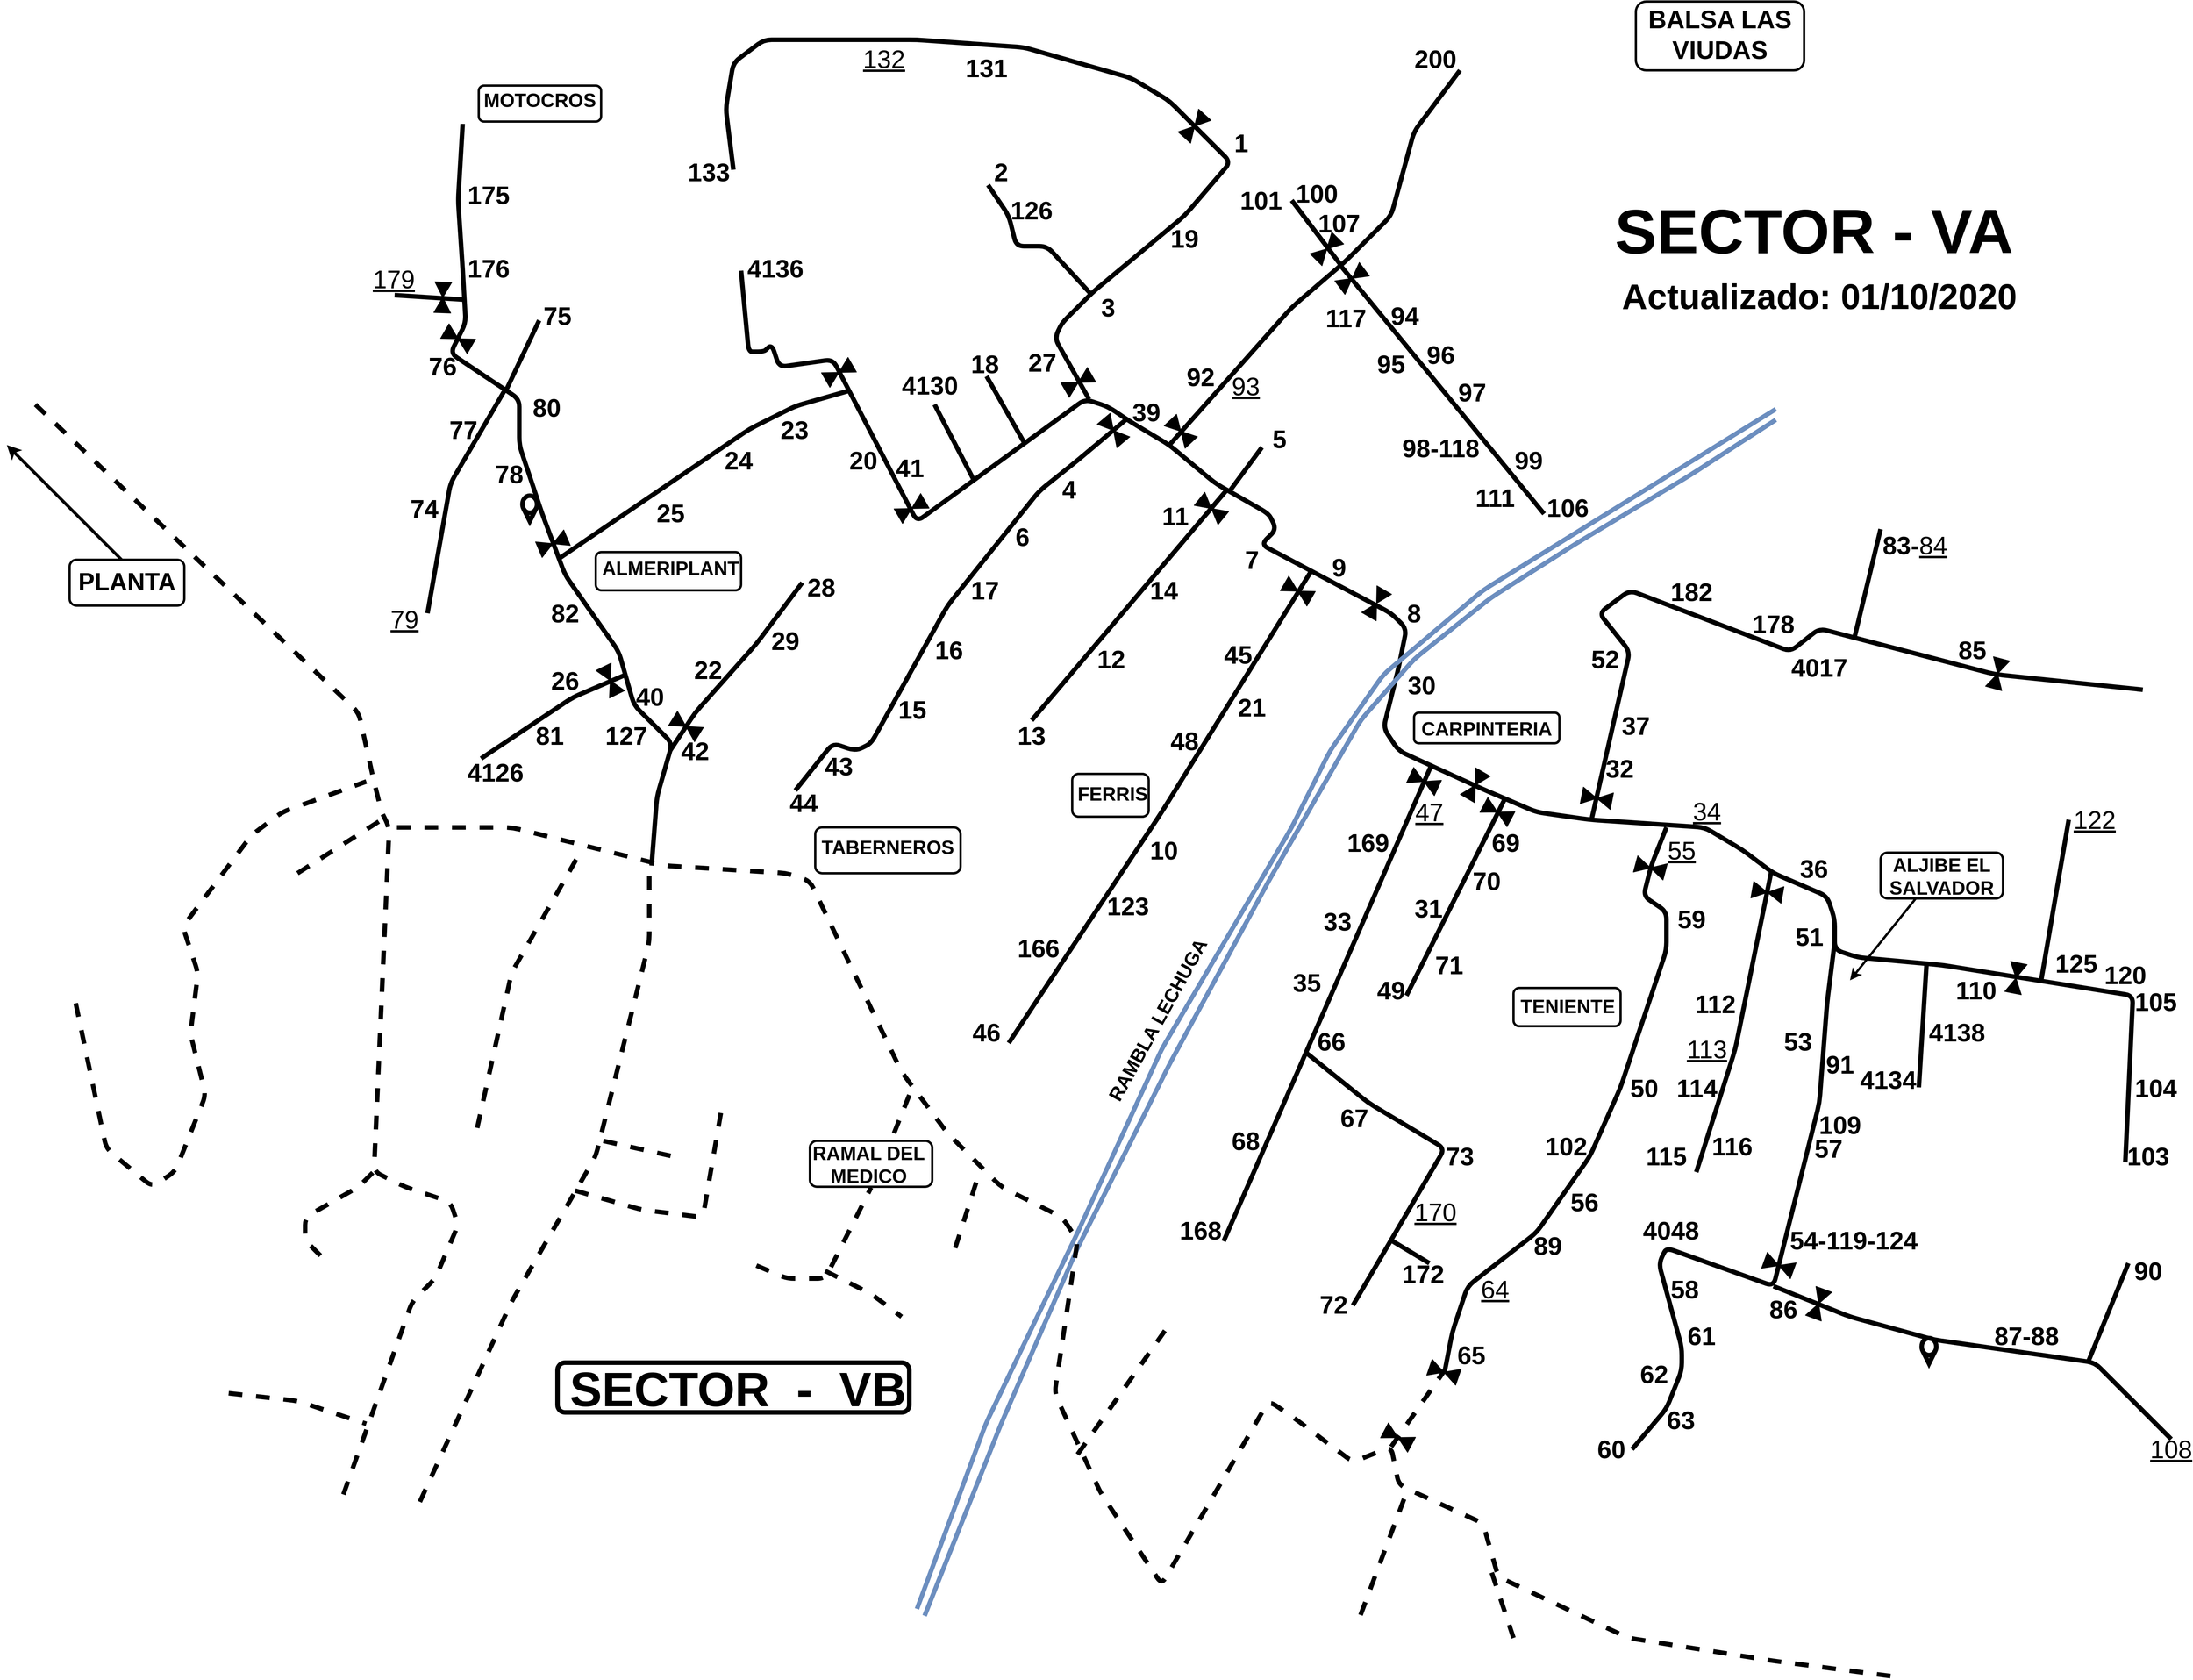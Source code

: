 <mxfile version="13.7.6" type="device"><diagram id="uKI7ldMGaoaQeTL9wqTF" name="Page-1"><mxGraphModel dx="2893" dy="1500" grid="1" gridSize="10" guides="1" tooltips="1" connect="1" arrows="1" fold="1" page="1" pageScale="1" pageWidth="827" pageHeight="1169" math="0" shadow="0"><root><mxCell id="0"/><mxCell id="1" parent="0"/><mxCell id="lP6UJAzxdFz-D2vpFwy4-4" value="" style="verticalLabelPosition=bottom;align=center;html=1;verticalAlign=top;pointerEvents=1;dashed=0;shape=mxgraph.pid2valves.valve;valveType=gate;defState=closed;strokeWidth=1;fillColor=none;fontSize=17;rotation=312;" vertex="1" parent="1"><mxGeometry x="1933" y="292" width="40" height="21.95" as="geometry"/></mxCell><mxCell id="lP6UJAzxdFz-D2vpFwy4-5" value="" style="verticalLabelPosition=bottom;align=center;html=1;verticalAlign=top;pointerEvents=1;dashed=0;shape=mxgraph.pid2valves.valve;valveType=gate;defState=closed;strokeWidth=1;fillColor=none;fontSize=17;rotation=230;" vertex="1" parent="1"><mxGeometry x="1827" y="690.05" width="40" height="21.95" as="geometry"/></mxCell><mxCell id="lP6UJAzxdFz-D2vpFwy4-6" value="" style="verticalLabelPosition=bottom;align=center;html=1;verticalAlign=top;pointerEvents=1;dashed=0;shape=mxgraph.pid2valves.valve;valveType=gate;defState=closed;strokeWidth=1;fillColor=none;fontSize=17;rotation=-30;" vertex="1" parent="1"><mxGeometry x="1468" y="614" width="40" height="21.95" as="geometry"/></mxCell><mxCell id="lP6UJAzxdFz-D2vpFwy4-7" value="" style="verticalLabelPosition=bottom;align=center;html=1;verticalAlign=top;pointerEvents=1;dashed=0;shape=mxgraph.pid2valves.valve;valveType=gate;defState=closed;strokeWidth=1;fillColor=none;fontSize=17;rotation=-30;" vertex="1" parent="1"><mxGeometry x="1563" y="792" width="40" height="21.95" as="geometry"/></mxCell><mxCell id="lP6UJAzxdFz-D2vpFwy4-10" value="" style="verticalLabelPosition=bottom;align=center;outlineConnect=0;dashed=0;html=1;verticalAlign=top;shape=mxgraph.pid.flow_sensors.rotameter;strokeWidth=6;fillColor=none;fontSize=17;rotation=-90;" vertex="1" parent="1"><mxGeometry x="1067" y="793.42" width="33.41" height="19.11" as="geometry"/></mxCell><mxCell id="lP6UJAzxdFz-D2vpFwy4-11" value="" style="verticalLabelPosition=bottom;align=center;outlineConnect=0;dashed=0;html=1;verticalAlign=top;shape=mxgraph.pid.flow_sensors.rotameter;strokeWidth=6;fillColor=none;fontSize=17;rotation=-90;" vertex="1" parent="1"><mxGeometry x="2896.59" y="1895" width="33.41" height="19.11" as="geometry"/></mxCell><mxCell id="lP6UJAzxdFz-D2vpFwy4-12" value="" style="endArrow=none;html=1;strokeWidth=6;" edge="1" parent="1"><mxGeometry width="50" height="50" relative="1" as="geometry"><mxPoint x="3170" y="1658" as="sourcePoint"/><mxPoint x="1360" y="492" as="targetPoint"/><Array as="points"><mxPoint x="3180" y="1440"/><mxPoint x="2930" y="1400"/><mxPoint x="2820" y="1390"/><mxPoint x="2790" y="1380"/><mxPoint x="2790" y="1340"/><mxPoint x="2780" y="1310"/><mxPoint x="2710" y="1280"/><mxPoint x="2670" y="1250"/><mxPoint x="2620" y="1220"/><mxPoint x="2470" y="1210"/><mxPoint x="2400" y="1200"/><mxPoint x="2330" y="1170"/><mxPoint x="2220" y="1120"/><mxPoint x="2200" y="1090"/><mxPoint x="2220" y="1010"/><mxPoint x="2230" y="960"/><mxPoint x="2210" y="940"/><mxPoint x="2040" y="850"/><mxPoint x="2060" y="830"/><mxPoint x="2050" y="810"/><mxPoint x="1980" y="770"/><mxPoint x="1920" y="720"/><mxPoint x="1870" y="690"/><mxPoint x="1840" y="670"/><mxPoint x="1810" y="660"/><mxPoint x="1590" y="820"/><mxPoint x="1480" y="608"/><mxPoint x="1410" y="618"/><mxPoint x="1400" y="588"/><mxPoint x="1390" y="598"/><mxPoint x="1370" y="598"/></Array></mxGeometry></mxCell><mxCell id="lP6UJAzxdFz-D2vpFwy4-14" value="4136" style="text;html=1;strokeColor=none;fillColor=none;align=center;verticalAlign=middle;whiteSpace=wrap;rounded=0;fontSize=33;opacity=20;fontStyle=1" vertex="1" parent="1"><mxGeometry x="1385" y="479.11" width="40" height="20" as="geometry"/></mxCell><mxCell id="lP6UJAzxdFz-D2vpFwy4-15" value="23" style="text;html=1;strokeColor=none;fillColor=none;align=center;verticalAlign=middle;whiteSpace=wrap;rounded=0;fontSize=33;opacity=20;fontStyle=1" vertex="1" parent="1"><mxGeometry x="1410" y="690" width="40" height="20" as="geometry"/></mxCell><mxCell id="lP6UJAzxdFz-D2vpFwy4-16" value="" style="endArrow=none;html=1;strokeWidth=6;fontSize=33;" edge="1" parent="1"><mxGeometry width="50" height="50" relative="1" as="geometry"><mxPoint x="1121" y="869.06" as="sourcePoint"/><mxPoint x="1501" y="649.06" as="targetPoint"/><Array as="points"><mxPoint x="1371" y="699.06"/><mxPoint x="1431" y="669.06"/></Array></mxGeometry></mxCell><mxCell id="lP6UJAzxdFz-D2vpFwy4-17" value="25" style="text;html=1;strokeColor=none;fillColor=none;align=center;verticalAlign=middle;whiteSpace=wrap;rounded=0;fontSize=33;opacity=20;fontStyle=1" vertex="1" parent="1"><mxGeometry x="1248" y="799" width="40" height="20" as="geometry"/></mxCell><mxCell id="lP6UJAzxdFz-D2vpFwy4-18" value="24" style="text;html=1;strokeColor=none;fillColor=none;align=center;verticalAlign=middle;whiteSpace=wrap;rounded=0;fontSize=33;opacity=20;fontStyle=1" vertex="1" parent="1"><mxGeometry x="1337" y="730" width="40" height="20" as="geometry"/></mxCell><mxCell id="lP6UJAzxdFz-D2vpFwy4-19" value="20" style="text;html=1;strokeColor=none;fillColor=none;align=center;verticalAlign=middle;whiteSpace=wrap;rounded=0;fontSize=33;opacity=20;fontStyle=1" vertex="1" parent="1"><mxGeometry x="1500" y="730" width="40" height="20" as="geometry"/></mxCell><mxCell id="lP6UJAzxdFz-D2vpFwy4-21" value="41" style="text;html=1;strokeColor=none;fillColor=none;align=center;verticalAlign=middle;whiteSpace=wrap;rounded=0;fontSize=33;opacity=20;fontStyle=1" vertex="1" parent="1"><mxGeometry x="1561" y="740" width="40" height="20" as="geometry"/></mxCell><mxCell id="lP6UJAzxdFz-D2vpFwy4-22" value="" style="endArrow=none;html=1;strokeWidth=6;fontSize=33;" edge="1" parent="1"><mxGeometry width="50" height="50" relative="1" as="geometry"><mxPoint x="1665" y="767" as="sourcePoint"/><mxPoint x="1613" y="667" as="targetPoint"/></mxGeometry></mxCell><mxCell id="lP6UJAzxdFz-D2vpFwy4-23" value="" style="endArrow=none;html=1;strokeWidth=6;fontSize=33;" edge="1" parent="1"><mxGeometry width="50" height="50" relative="1" as="geometry"><mxPoint x="1732" y="720" as="sourcePoint"/><mxPoint x="1681" y="630" as="targetPoint"/></mxGeometry></mxCell><mxCell id="lP6UJAzxdFz-D2vpFwy4-24" value="4130" style="text;html=1;strokeColor=none;fillColor=none;align=center;verticalAlign=middle;whiteSpace=wrap;rounded=0;fontSize=33;opacity=20;fontStyle=1" vertex="1" parent="1"><mxGeometry x="1587" y="632" width="40" height="20" as="geometry"/></mxCell><mxCell id="lP6UJAzxdFz-D2vpFwy4-26" value="&lt;b&gt;18&lt;/b&gt;" style="text;html=1;strokeColor=none;fillColor=none;align=center;verticalAlign=middle;whiteSpace=wrap;rounded=0;fontSize=33;opacity=20;" vertex="1" parent="1"><mxGeometry x="1658.5" y="604.06" width="40" height="20" as="geometry"/></mxCell><mxCell id="lP6UJAzxdFz-D2vpFwy4-28" value="" style="endArrow=none;html=1;strokeWidth=6;fontSize=33;" edge="1" parent="1"><mxGeometry width="50" height="50" relative="1" as="geometry"><mxPoint x="1431" y="1171.667" as="sourcePoint"/><mxPoint x="1863" y="687" as="targetPoint"/><Array as="points"><mxPoint x="1480" y="1110"/><mxPoint x="1510" y="1120"/><mxPoint x="1530" y="1110"/><mxPoint x="1630" y="930"/><mxPoint x="1750" y="780"/><mxPoint x="1800" y="740"/></Array></mxGeometry></mxCell><mxCell id="lP6UJAzxdFz-D2vpFwy4-29" value="4" style="text;html=1;strokeColor=none;fillColor=none;align=center;verticalAlign=middle;whiteSpace=wrap;rounded=0;fontSize=33;opacity=20;fontStyle=1" vertex="1" parent="1"><mxGeometry x="1769" y="768" width="40" height="20" as="geometry"/></mxCell><mxCell id="lP6UJAzxdFz-D2vpFwy4-30" value="6" style="text;html=1;strokeColor=none;fillColor=none;align=center;verticalAlign=middle;whiteSpace=wrap;rounded=0;fontSize=33;opacity=20;fontStyle=1" vertex="1" parent="1"><mxGeometry x="1708" y="830" width="40" height="20" as="geometry"/></mxCell><mxCell id="lP6UJAzxdFz-D2vpFwy4-31" value="17" style="text;html=1;strokeColor=none;fillColor=none;align=center;verticalAlign=middle;whiteSpace=wrap;rounded=0;fontSize=33;opacity=20;fontStyle=1" vertex="1" parent="1"><mxGeometry x="1658.5" y="900" width="40" height="20" as="geometry"/></mxCell><mxCell id="lP6UJAzxdFz-D2vpFwy4-32" value="16" style="text;html=1;strokeColor=none;fillColor=none;align=center;verticalAlign=middle;whiteSpace=wrap;rounded=0;fontSize=33;opacity=20;fontStyle=1" vertex="1" parent="1"><mxGeometry x="1612" y="978" width="40" height="20" as="geometry"/></mxCell><mxCell id="lP6UJAzxdFz-D2vpFwy4-33" value="15" style="text;html=1;strokeColor=none;fillColor=none;align=center;verticalAlign=middle;whiteSpace=wrap;rounded=0;fontSize=33;opacity=20;fontStyle=1" vertex="1" parent="1"><mxGeometry x="1564" y="1056" width="40" height="20" as="geometry"/></mxCell><mxCell id="lP6UJAzxdFz-D2vpFwy4-34" value="43" style="text;html=1;strokeColor=none;fillColor=none;align=center;verticalAlign=middle;whiteSpace=wrap;rounded=0;fontSize=33;opacity=20;fontStyle=1" vertex="1" parent="1"><mxGeometry x="1468" y="1130" width="40" height="20" as="geometry"/></mxCell><mxCell id="lP6UJAzxdFz-D2vpFwy4-35" value="44" style="text;html=1;strokeColor=none;fillColor=none;align=center;verticalAlign=middle;whiteSpace=wrap;rounded=0;fontSize=33;opacity=20;fontStyle=1" vertex="1" parent="1"><mxGeometry x="1422" y="1178" width="40" height="20" as="geometry"/></mxCell><mxCell id="lP6UJAzxdFz-D2vpFwy4-36" value="" style="endArrow=none;html=1;strokeWidth=6;fontSize=33;fillColor=#dae8fc;strokeColor=#6c8ebf;" edge="1" parent="1"><mxGeometry width="50" height="50" relative="1" as="geometry"><mxPoint x="1590" y="2242" as="sourcePoint"/><mxPoint x="2713" y="673" as="targetPoint"/><Array as="points"><mxPoint x="1680" y="2000"/><mxPoint x="1800" y="1750"/><mxPoint x="1910" y="1510"/><mxPoint x="2080" y="1220"/><mxPoint x="2130" y="1120"/><mxPoint x="2200" y="1020"/><mxPoint x="2330" y="910"/></Array></mxGeometry></mxCell><mxCell id="lP6UJAzxdFz-D2vpFwy4-37" value="" style="endArrow=none;html=1;strokeWidth=6;fontSize=33;" edge="1" parent="1"><mxGeometry width="50" height="50" relative="1" as="geometry"><mxPoint x="1920" y="720" as="sourcePoint"/><mxPoint x="2300" y="230" as="targetPoint"/><Array as="points"><mxPoint x="2080" y="540"/><mxPoint x="2150" y="480"/><mxPoint x="2210" y="420"/><mxPoint x="2240" y="310"/></Array></mxGeometry></mxCell><mxCell id="lP6UJAzxdFz-D2vpFwy4-38" value="" style="verticalLabelPosition=bottom;align=center;html=1;verticalAlign=top;pointerEvents=1;dashed=0;shape=mxgraph.pid2valves.valve;valveType=gate;defState=closed;strokeWidth=1;fillColor=none;fontSize=17;rotation=-155;" vertex="1" parent="1"><mxGeometry x="2233" y="1149.05" width="40" height="21.95" as="geometry"/></mxCell><mxCell id="lP6UJAzxdFz-D2vpFwy4-39" value="" style="verticalLabelPosition=bottom;align=center;html=1;verticalAlign=top;pointerEvents=1;dashed=0;shape=mxgraph.pid2valves.valve;valveType=gate;defState=closed;strokeWidth=1;fillColor=none;fontSize=17;rotation=-30;" vertex="1" parent="1"><mxGeometry x="1781" y="627.11" width="40" height="21.95" as="geometry"/></mxCell><mxCell id="lP6UJAzxdFz-D2vpFwy4-40" value="" style="verticalLabelPosition=bottom;align=center;html=1;verticalAlign=top;pointerEvents=1;dashed=0;shape=mxgraph.pid2valves.valve;valveType=gate;defState=closed;strokeWidth=1;fillColor=none;fontSize=17;rotation=227;" vertex="1" parent="1"><mxGeometry x="1915" y="691.05" width="40" height="21.95" as="geometry"/></mxCell><mxCell id="lP6UJAzxdFz-D2vpFwy4-41" value="" style="verticalLabelPosition=bottom;align=center;html=1;verticalAlign=top;pointerEvents=1;dashed=0;shape=mxgraph.pid2valves.valve;valveType=gate;defState=closed;strokeWidth=1;fillColor=none;fontSize=17;rotation=-60;" vertex="1" parent="1"><mxGeometry x="2171" y="916" width="40" height="21.95" as="geometry"/></mxCell><mxCell id="lP6UJAzxdFz-D2vpFwy4-42" value="" style="endArrow=none;html=1;strokeWidth=6;fontSize=33;" edge="1" parent="1"><mxGeometry width="50" height="50" relative="1" as="geometry"><mxPoint x="1999" y="780" as="sourcePoint"/><mxPoint x="2041" y="723" as="targetPoint"/><Array as="points"/></mxGeometry></mxCell><mxCell id="lP6UJAzxdFz-D2vpFwy4-43" value="5" style="text;html=1;strokeColor=none;fillColor=none;align=center;verticalAlign=middle;whiteSpace=wrap;rounded=0;fontSize=33;opacity=20;fontStyle=1" vertex="1" parent="1"><mxGeometry x="2044" y="702" width="40" height="20" as="geometry"/></mxCell><mxCell id="lP6UJAzxdFz-D2vpFwy4-44" value="39" style="text;html=1;strokeColor=none;fillColor=none;align=center;verticalAlign=middle;whiteSpace=wrap;rounded=0;fontSize=33;opacity=20;fontStyle=1" vertex="1" parent="1"><mxGeometry x="1870" y="667" width="40" height="20" as="geometry"/></mxCell><mxCell id="lP6UJAzxdFz-D2vpFwy4-46" value="&lt;b&gt;92&lt;/b&gt;" style="text;html=1;strokeColor=none;fillColor=none;align=center;verticalAlign=middle;whiteSpace=wrap;rounded=0;fontSize=33;opacity=20;" vertex="1" parent="1"><mxGeometry x="1941" y="621.06" width="40" height="20" as="geometry"/></mxCell><mxCell id="lP6UJAzxdFz-D2vpFwy4-47" value="&lt;span style=&quot;font-weight: normal&quot;&gt;&lt;u&gt;93&lt;/u&gt;&lt;/span&gt;" style="text;html=1;strokeColor=none;fillColor=none;align=center;verticalAlign=middle;whiteSpace=wrap;rounded=0;fontSize=33;opacity=20;fontStyle=1" vertex="1" parent="1"><mxGeometry x="2000" y="632.95" width="40" height="20" as="geometry"/></mxCell><mxCell id="lP6UJAzxdFz-D2vpFwy4-48" value="9" style="text;html=1;strokeColor=none;fillColor=none;align=center;verticalAlign=middle;whiteSpace=wrap;rounded=0;fontSize=33;opacity=20;fontStyle=1" vertex="1" parent="1"><mxGeometry x="2122" y="870" width="40" height="20" as="geometry"/></mxCell><mxCell id="lP6UJAzxdFz-D2vpFwy4-49" value="&lt;b&gt;8&lt;/b&gt;" style="text;html=1;strokeColor=none;fillColor=none;align=center;verticalAlign=middle;whiteSpace=wrap;rounded=0;fontSize=33;opacity=20;" vertex="1" parent="1"><mxGeometry x="2220" y="930" width="40" height="20" as="geometry"/></mxCell><mxCell id="lP6UJAzxdFz-D2vpFwy4-51" value="" style="endArrow=none;html=1;strokeWidth=6;fontSize=33;" edge="1" parent="1"><mxGeometry width="50" height="50" relative="1" as="geometry"><mxPoint x="1815" y="660" as="sourcePoint"/><mxPoint x="1350" y="360" as="targetPoint"/><Array as="points"><mxPoint x="1770" y="580"/><mxPoint x="1780" y="560"/><mxPoint x="1820" y="520"/><mxPoint x="1940" y="420"/><mxPoint x="2000" y="350"/><mxPoint x="1920" y="270"/><mxPoint x="1870" y="240"/><mxPoint x="1730" y="200"/><mxPoint x="1590" y="190"/><mxPoint x="1460" y="190"/><mxPoint x="1390" y="190"/><mxPoint x="1350" y="220"/><mxPoint x="1340" y="280"/></Array></mxGeometry></mxCell><mxCell id="lP6UJAzxdFz-D2vpFwy4-52" value="133" style="text;html=1;strokeColor=none;fillColor=none;align=center;verticalAlign=middle;whiteSpace=wrap;rounded=0;fontSize=33;opacity=20;fontStyle=1" vertex="1" parent="1"><mxGeometry x="1298" y="353" width="40" height="20" as="geometry"/></mxCell><mxCell id="lP6UJAzxdFz-D2vpFwy4-53" value="&lt;span style=&quot;font-weight: normal&quot;&gt;&lt;u&gt;132&lt;/u&gt;&lt;/span&gt;" style="text;html=1;strokeColor=none;fillColor=none;align=center;verticalAlign=middle;whiteSpace=wrap;rounded=0;fontSize=33;opacity=20;fontStyle=1" vertex="1" parent="1"><mxGeometry x="1527" y="205" width="40" height="20" as="geometry"/></mxCell><mxCell id="lP6UJAzxdFz-D2vpFwy4-54" value="131" style="text;html=1;strokeColor=none;fillColor=none;align=center;verticalAlign=middle;whiteSpace=wrap;rounded=0;fontSize=33;opacity=20;fontStyle=1" vertex="1" parent="1"><mxGeometry x="1660.5" y="217" width="40" height="20" as="geometry"/></mxCell><mxCell id="lP6UJAzxdFz-D2vpFwy4-55" value="19" style="text;html=1;strokeColor=none;fillColor=none;align=center;verticalAlign=middle;whiteSpace=wrap;rounded=0;fontSize=33;opacity=20;fontStyle=1" vertex="1" parent="1"><mxGeometry x="1920" y="440" width="40" height="20" as="geometry"/></mxCell><mxCell id="lP6UJAzxdFz-D2vpFwy4-56" value="3" style="text;html=1;strokeColor=none;fillColor=none;align=center;verticalAlign=middle;whiteSpace=wrap;rounded=0;fontSize=33;opacity=20;fontStyle=1" vertex="1" parent="1"><mxGeometry x="1820" y="530" width="40" height="20" as="geometry"/></mxCell><mxCell id="lP6UJAzxdFz-D2vpFwy4-57" value="" style="endArrow=none;html=1;strokeWidth=6;fontSize=33;" edge="1" parent="1"><mxGeometry width="50" height="50" relative="1" as="geometry"><mxPoint x="1683" y="380" as="sourcePoint"/><mxPoint x="1817" y="522" as="targetPoint"/><Array as="points"><mxPoint x="1710" y="420"/><mxPoint x="1720" y="460"/><mxPoint x="1760" y="460"/></Array></mxGeometry></mxCell><mxCell id="lP6UJAzxdFz-D2vpFwy4-58" value="2" style="text;html=1;strokeColor=none;fillColor=none;align=center;verticalAlign=middle;whiteSpace=wrap;rounded=0;fontSize=33;opacity=20;fontStyle=1" vertex="1" parent="1"><mxGeometry x="1680" y="353" width="40" height="20" as="geometry"/></mxCell><mxCell id="lP6UJAzxdFz-D2vpFwy4-59" value="126" style="text;html=1;strokeColor=none;fillColor=none;align=center;verticalAlign=middle;whiteSpace=wrap;rounded=0;fontSize=33;opacity=20;fontStyle=1" vertex="1" parent="1"><mxGeometry x="1720" y="403" width="40" height="20" as="geometry"/></mxCell><mxCell id="lP6UJAzxdFz-D2vpFwy4-61" value="" style="verticalLabelPosition=bottom;align=center;html=1;verticalAlign=top;pointerEvents=1;dashed=0;shape=mxgraph.pid2valves.valve;valveType=gate;defState=closed;strokeWidth=1;fillColor=none;fontSize=17;rotation=-45;" vertex="1" parent="1"><mxGeometry x="2106" y="452.53" width="40" height="21.95" as="geometry"/></mxCell><mxCell id="lP6UJAzxdFz-D2vpFwy4-62" value="" style="verticalLabelPosition=bottom;align=center;html=1;verticalAlign=top;pointerEvents=1;dashed=0;shape=mxgraph.pid2valves.valve;valveType=gate;defState=closed;strokeWidth=1;fillColor=none;fontSize=17;rotation=-150;" vertex="1" parent="1"><mxGeometry x="2068" y="900.0" width="40" height="21.95" as="geometry"/></mxCell><mxCell id="lP6UJAzxdFz-D2vpFwy4-63" value="" style="verticalLabelPosition=bottom;align=center;html=1;verticalAlign=top;pointerEvents=1;dashed=0;shape=mxgraph.pid2valves.valve;valveType=gate;defState=closed;strokeWidth=1;fillColor=none;fontSize=17;rotation=-141;" vertex="1" parent="1"><mxGeometry x="1955" y="792.0" width="40" height="21.95" as="geometry"/></mxCell><mxCell id="lP6UJAzxdFz-D2vpFwy4-64" value="27" style="text;html=1;strokeColor=none;fillColor=none;align=center;verticalAlign=middle;whiteSpace=wrap;rounded=0;fontSize=33;opacity=20;fontStyle=1" vertex="1" parent="1"><mxGeometry x="1734" y="602.06" width="40" height="20" as="geometry"/></mxCell><mxCell id="lP6UJAzxdFz-D2vpFwy4-65" value="" style="endArrow=none;html=1;strokeWidth=6;fontSize=33;" edge="1" parent="1"><mxGeometry width="50" height="50" relative="1" as="geometry"><mxPoint x="1740" y="1080" as="sourcePoint"/><mxPoint x="1994" y="780" as="targetPoint"/></mxGeometry></mxCell><mxCell id="lP6UJAzxdFz-D2vpFwy4-66" value="11" style="text;html=1;strokeColor=none;fillColor=none;align=center;verticalAlign=middle;whiteSpace=wrap;rounded=0;fontSize=33;opacity=20;fontStyle=1" vertex="1" parent="1"><mxGeometry x="1908" y="803" width="40" height="20" as="geometry"/></mxCell><mxCell id="lP6UJAzxdFz-D2vpFwy4-67" value="14" style="text;html=1;strokeColor=none;fillColor=none;align=center;verticalAlign=middle;whiteSpace=wrap;rounded=0;fontSize=33;opacity=20;fontStyle=1" vertex="1" parent="1"><mxGeometry x="1893" y="900" width="40" height="20" as="geometry"/></mxCell><mxCell id="lP6UJAzxdFz-D2vpFwy4-69" value="12" style="text;html=1;strokeColor=none;fillColor=none;align=center;verticalAlign=middle;whiteSpace=wrap;rounded=0;fontSize=33;opacity=20;fontStyle=1" vertex="1" parent="1"><mxGeometry x="1824" y="990" width="40" height="20" as="geometry"/></mxCell><mxCell id="lP6UJAzxdFz-D2vpFwy4-71" value="13" style="text;html=1;strokeColor=none;fillColor=none;align=center;verticalAlign=middle;whiteSpace=wrap;rounded=0;fontSize=33;opacity=20;fontStyle=1" vertex="1" parent="1"><mxGeometry x="1720" y="1090" width="40" height="20" as="geometry"/></mxCell><mxCell id="lP6UJAzxdFz-D2vpFwy4-72" value="7" style="text;html=1;strokeColor=none;fillColor=none;align=center;verticalAlign=middle;whiteSpace=wrap;rounded=0;fontSize=33;opacity=20;fontStyle=1" vertex="1" parent="1"><mxGeometry x="2008" y="860" width="40" height="20" as="geometry"/></mxCell><mxCell id="lP6UJAzxdFz-D2vpFwy4-73" value="" style="endArrow=none;html=1;strokeWidth=6;fontSize=33;" edge="1" parent="1"><mxGeometry width="50" height="50" relative="1" as="geometry"><mxPoint x="1710" y="1502" as="sourcePoint"/><mxPoint x="2106" y="884" as="targetPoint"/><Array as="points"><mxPoint x="1910" y="1200"/></Array></mxGeometry></mxCell><mxCell id="lP6UJAzxdFz-D2vpFwy4-75" value="45" style="text;html=1;strokeColor=none;fillColor=none;align=center;verticalAlign=middle;whiteSpace=wrap;rounded=0;fontSize=33;opacity=20;fontStyle=1" vertex="1" parent="1"><mxGeometry x="1990" y="984" width="40" height="20" as="geometry"/></mxCell><mxCell id="lP6UJAzxdFz-D2vpFwy4-77" value="21" style="text;html=1;strokeColor=none;fillColor=none;align=center;verticalAlign=middle;whiteSpace=wrap;rounded=0;fontSize=33;opacity=20;fontStyle=1" vertex="1" parent="1"><mxGeometry x="2008" y="1053" width="40" height="20" as="geometry"/></mxCell><mxCell id="lP6UJAzxdFz-D2vpFwy4-78" value="48" style="text;html=1;strokeColor=none;fillColor=none;align=center;verticalAlign=middle;whiteSpace=wrap;rounded=0;fontSize=33;opacity=20;fontStyle=1" vertex="1" parent="1"><mxGeometry x="1920" y="1097.05" width="40" height="20" as="geometry"/></mxCell><mxCell id="lP6UJAzxdFz-D2vpFwy4-79" value="10" style="text;html=1;strokeColor=none;fillColor=none;align=center;verticalAlign=middle;whiteSpace=wrap;rounded=0;fontSize=33;opacity=20;fontStyle=1" vertex="1" parent="1"><mxGeometry x="1893" y="1240" width="40" height="20" as="geometry"/></mxCell><mxCell id="lP6UJAzxdFz-D2vpFwy4-80" value="123" style="text;html=1;strokeColor=none;fillColor=none;align=center;verticalAlign=middle;whiteSpace=wrap;rounded=0;fontSize=33;opacity=20;fontStyle=1" vertex="1" parent="1"><mxGeometry x="1846" y="1313" width="40" height="20" as="geometry"/></mxCell><mxCell id="lP6UJAzxdFz-D2vpFwy4-81" value="166" style="text;html=1;strokeColor=none;fillColor=none;align=center;verticalAlign=middle;whiteSpace=wrap;rounded=0;fontSize=33;opacity=20;fontStyle=1" vertex="1" parent="1"><mxGeometry x="1729" y="1368.05" width="40" height="20" as="geometry"/></mxCell><mxCell id="lP6UJAzxdFz-D2vpFwy4-82" value="46" style="text;html=1;strokeColor=none;fillColor=none;align=center;verticalAlign=middle;whiteSpace=wrap;rounded=0;fontSize=33;opacity=20;fontStyle=1" vertex="1" parent="1"><mxGeometry x="1660.5" y="1478" width="40" height="20" as="geometry"/></mxCell><mxCell id="lP6UJAzxdFz-D2vpFwy4-83" value="&lt;font style=&quot;font-size: 25px&quot;&gt;FERRIS&lt;/font&gt;" style="text;html=1;strokeColor=none;fillColor=none;align=center;verticalAlign=middle;whiteSpace=wrap;rounded=0;fontSize=24;opacity=20;fontStyle=1" vertex="1" parent="1"><mxGeometry x="1826" y="1166" width="40" height="20" as="geometry"/></mxCell><mxCell id="lP6UJAzxdFz-D2vpFwy4-85" value="" style="rounded=1;whiteSpace=wrap;html=1;strokeWidth=3;fontSize=25;fillColor=none;" vertex="1" parent="1"><mxGeometry x="1793" y="1150" width="100" height="56" as="geometry"/></mxCell><mxCell id="lP6UJAzxdFz-D2vpFwy4-86" value="" style="endArrow=none;html=1;strokeWidth=6;fontSize=24;fillColor=#dae8fc;strokeColor=#6c8ebf;" edge="1" parent="1"><mxGeometry width="50" height="50" relative="1" as="geometry"><mxPoint x="1600" y="2251" as="sourcePoint"/><mxPoint x="2713" y="687" as="targetPoint"/><Array as="points"><mxPoint x="1700" y="2000"/><mxPoint x="1800" y="1770"/><mxPoint x="1920" y="1530"/><mxPoint x="2050" y="1290"/><mxPoint x="2170" y="1080"/><mxPoint x="2240" y="1000"/><mxPoint x="2340" y="920"/><mxPoint x="2450" y="850"/><mxPoint x="2600" y="760"/></Array></mxGeometry></mxCell><mxCell id="lP6UJAzxdFz-D2vpFwy4-87" value="CARPINTERIA" style="text;html=1;strokeColor=none;fillColor=none;align=center;verticalAlign=middle;whiteSpace=wrap;rounded=0;fontSize=25;fontStyle=1" vertex="1" parent="1"><mxGeometry x="2315" y="1080" width="40" height="20" as="geometry"/></mxCell><mxCell id="lP6UJAzxdFz-D2vpFwy4-90" value="" style="rounded=1;whiteSpace=wrap;html=1;strokeWidth=3;fillColor=none;fontSize=25;" vertex="1" parent="1"><mxGeometry x="2240" y="1070" width="190" height="40" as="geometry"/></mxCell><mxCell id="lP6UJAzxdFz-D2vpFwy4-91" value="RAMBLA LECHUGA" style="text;html=1;strokeColor=none;fillColor=none;align=center;verticalAlign=middle;whiteSpace=wrap;rounded=0;fontSize=25;fontStyle=1;rotation=299;" vertex="1" parent="1"><mxGeometry x="1774" y="1461" width="260" height="20" as="geometry"/></mxCell><mxCell id="lP6UJAzxdFz-D2vpFwy4-92" value="TENIENTE" style="text;html=1;strokeColor=none;fillColor=none;align=center;verticalAlign=middle;whiteSpace=wrap;rounded=0;fontSize=25;fontStyle=1" vertex="1" parent="1"><mxGeometry x="2421" y="1443" width="40" height="20" as="geometry"/></mxCell><mxCell id="lP6UJAzxdFz-D2vpFwy4-93" value="" style="rounded=1;whiteSpace=wrap;html=1;strokeWidth=3;fillColor=none;fontSize=25;" vertex="1" parent="1"><mxGeometry x="2370" y="1430" width="140" height="50" as="geometry"/></mxCell><mxCell id="lP6UJAzxdFz-D2vpFwy4-94" value="ALJIBE EL SALVADOR" style="text;html=1;strokeColor=none;fillColor=none;align=center;verticalAlign=middle;whiteSpace=wrap;rounded=0;fontSize=25;fontStyle=1" vertex="1" parent="1"><mxGeometry x="2905" y="1273" width="50" height="20" as="geometry"/></mxCell><mxCell id="lP6UJAzxdFz-D2vpFwy4-95" value="" style="rounded=1;whiteSpace=wrap;html=1;strokeWidth=3;fillColor=none;fontSize=25;" vertex="1" parent="1"><mxGeometry x="2850" y="1253" width="160" height="60" as="geometry"/></mxCell><mxCell id="lP6UJAzxdFz-D2vpFwy4-96" value="" style="endArrow=classic;html=1;strokeWidth=3;fontSize=25;" edge="1" parent="1"><mxGeometry width="50" height="50" relative="1" as="geometry"><mxPoint x="2896" y="1313" as="sourcePoint"/><mxPoint x="2810" y="1420" as="targetPoint"/></mxGeometry></mxCell><mxCell id="lP6UJAzxdFz-D2vpFwy4-97" value="MOTOCROS" style="text;html=1;strokeColor=none;fillColor=none;align=center;verticalAlign=middle;whiteSpace=wrap;rounded=0;fontSize=25;fontStyle=1" vertex="1" parent="1"><mxGeometry x="1077" y="258" width="40" height="20" as="geometry"/></mxCell><mxCell id="lP6UJAzxdFz-D2vpFwy4-98" value="" style="rounded=1;whiteSpace=wrap;html=1;strokeWidth=3;fillColor=none;fontSize=25;" vertex="1" parent="1"><mxGeometry x="1017" y="250" width="160" height="47" as="geometry"/></mxCell><mxCell id="lP6UJAzxdFz-D2vpFwy4-99" value="ALMERIPLANT" style="text;html=1;strokeColor=none;fillColor=none;align=center;verticalAlign=middle;whiteSpace=wrap;rounded=0;fontSize=25;fontStyle=1" vertex="1" parent="1"><mxGeometry x="1248" y="870" width="40" height="20" as="geometry"/></mxCell><mxCell id="lP6UJAzxdFz-D2vpFwy4-101" value="" style="rounded=1;whiteSpace=wrap;html=1;strokeWidth=3;fillColor=none;fontSize=25;" vertex="1" parent="1"><mxGeometry x="1170" y="860" width="190" height="50" as="geometry"/></mxCell><mxCell id="lP6UJAzxdFz-D2vpFwy4-102" value="TABERNEROS" style="text;html=1;strokeColor=none;fillColor=none;align=center;verticalAlign=middle;whiteSpace=wrap;rounded=0;fontSize=25;fontStyle=1" vertex="1" parent="1"><mxGeometry x="1532" y="1235" width="40" height="20" as="geometry"/></mxCell><mxCell id="lP6UJAzxdFz-D2vpFwy4-104" value="" style="rounded=1;whiteSpace=wrap;html=1;strokeWidth=3;fillColor=none;fontSize=25;" vertex="1" parent="1"><mxGeometry x="1457" y="1220" width="190" height="60" as="geometry"/></mxCell><mxCell id="lP6UJAzxdFz-D2vpFwy4-105" value="RAMAL DEL MEDICO" style="text;html=1;strokeColor=none;fillColor=none;align=center;verticalAlign=middle;whiteSpace=wrap;rounded=0;fontSize=25;fontStyle=1" vertex="1" parent="1"><mxGeometry x="1442" y="1650" width="170" height="20" as="geometry"/></mxCell><mxCell id="lP6UJAzxdFz-D2vpFwy4-106" value="" style="rounded=1;whiteSpace=wrap;html=1;strokeWidth=3;fillColor=none;fontSize=25;" vertex="1" parent="1"><mxGeometry x="1450" y="1630" width="160" height="60" as="geometry"/></mxCell><mxCell id="lP6UJAzxdFz-D2vpFwy4-107" value="PLANTA" style="text;html=1;strokeColor=none;fillColor=none;align=center;verticalAlign=middle;whiteSpace=wrap;rounded=0;fontSize=32;fontStyle=1" vertex="1" parent="1"><mxGeometry x="537" y="889" width="40" height="20" as="geometry"/></mxCell><mxCell id="lP6UJAzxdFz-D2vpFwy4-109" value="" style="rounded=1;whiteSpace=wrap;html=1;strokeWidth=3;fillColor=none;fontSize=32;" vertex="1" parent="1"><mxGeometry x="482" y="870" width="150" height="60" as="geometry"/></mxCell><mxCell id="lP6UJAzxdFz-D2vpFwy4-111" value="" style="endArrow=classic;html=1;strokeWidth=4;fontSize=32;" edge="1" parent="1"><mxGeometry width="50" height="50" relative="1" as="geometry"><mxPoint x="550" y="870" as="sourcePoint"/><mxPoint x="400" y="720" as="targetPoint"/></mxGeometry></mxCell><mxCell id="lP6UJAzxdFz-D2vpFwy4-112" value="SECTOR&amp;nbsp; -&amp;nbsp; VB" style="text;html=1;strokeColor=none;fillColor=none;align=center;verticalAlign=middle;whiteSpace=wrap;rounded=0;fontSize=63;fontStyle=1" vertex="1" parent="1"><mxGeometry x="1121" y="1945" width="470" height="20" as="geometry"/></mxCell><mxCell id="lP6UJAzxdFz-D2vpFwy4-113" value="" style="rounded=1;whiteSpace=wrap;html=1;strokeWidth=6;fillColor=none;fontSize=63;" vertex="1" parent="1"><mxGeometry x="1120" y="1920" width="460" height="65" as="geometry"/></mxCell><mxCell id="lP6UJAzxdFz-D2vpFwy4-114" value="SECTOR - VA" style="text;html=1;strokeColor=none;fillColor=none;align=center;verticalAlign=middle;whiteSpace=wrap;rounded=0;fontSize=82;fontStyle=1" vertex="1" parent="1"><mxGeometry x="2438" y="431" width="650" height="20" as="geometry"/></mxCell><mxCell id="lP6UJAzxdFz-D2vpFwy4-115" value="&lt;font style=&quot;font-size: 46px&quot;&gt;Actualizado: 01/10/2020&lt;/font&gt;" style="text;html=1;strokeColor=none;fillColor=none;align=center;verticalAlign=middle;whiteSpace=wrap;rounded=0;fontSize=80;fontStyle=1" vertex="1" parent="1"><mxGeometry x="2440" y="463.53" width="660" height="100.89" as="geometry"/></mxCell><mxCell id="lP6UJAzxdFz-D2vpFwy4-116" value="&lt;font style=&quot;font-size: 33px;&quot;&gt;BALSA LAS VIUDAS&lt;/font&gt;" style="text;html=1;strokeColor=none;fillColor=none;align=center;verticalAlign=middle;whiteSpace=wrap;rounded=0;fontSize=33;fontStyle=1" vertex="1" parent="1"><mxGeometry x="2515" y="173" width="250" height="20" as="geometry"/></mxCell><mxCell id="lP6UJAzxdFz-D2vpFwy4-117" value="" style="rounded=1;whiteSpace=wrap;html=1;strokeWidth=3;fillColor=none;fontSize=33;" vertex="1" parent="1"><mxGeometry x="2530" y="140" width="220" height="90" as="geometry"/></mxCell><mxCell id="lP6UJAzxdFz-D2vpFwy4-118" value="" style="endArrow=none;html=1;strokeWidth=6;fontSize=33;" edge="1" parent="1"><mxGeometry width="50" height="50" relative="1" as="geometry"><mxPoint x="2080" y="400" as="sourcePoint"/><mxPoint x="2143" y="483" as="targetPoint"/></mxGeometry></mxCell><mxCell id="lP6UJAzxdFz-D2vpFwy4-120" value="107" style="text;html=1;strokeColor=none;fillColor=none;align=center;verticalAlign=middle;whiteSpace=wrap;rounded=0;fontSize=33;fontStyle=1" vertex="1" parent="1"><mxGeometry x="2122" y="420" width="40" height="20" as="geometry"/></mxCell><mxCell id="lP6UJAzxdFz-D2vpFwy4-121" value="100" style="text;html=1;strokeColor=none;fillColor=none;align=center;verticalAlign=middle;whiteSpace=wrap;rounded=0;fontSize=33;fontStyle=1" vertex="1" parent="1"><mxGeometry x="2093" y="381" width="40" height="20" as="geometry"/></mxCell><mxCell id="lP6UJAzxdFz-D2vpFwy4-122" value="101" style="text;html=1;strokeColor=none;fillColor=none;align=center;verticalAlign=middle;whiteSpace=wrap;rounded=0;fontSize=33;fontStyle=1" vertex="1" parent="1"><mxGeometry x="2020" y="390" width="40" height="20" as="geometry"/></mxCell><mxCell id="lP6UJAzxdFz-D2vpFwy4-123" value="" style="endArrow=none;html=1;strokeWidth=6;fontSize=33;" edge="1" parent="1"><mxGeometry width="50" height="50" relative="1" as="geometry"><mxPoint x="2410" y="810" as="sourcePoint"/><mxPoint x="2142" y="483" as="targetPoint"/></mxGeometry></mxCell><mxCell id="lP6UJAzxdFz-D2vpFwy4-124" value="" style="verticalLabelPosition=bottom;align=center;html=1;verticalAlign=top;pointerEvents=1;dashed=0;shape=mxgraph.pid2valves.valve;valveType=gate;defState=closed;strokeWidth=1;fillColor=none;fontSize=17;rotation=281;" vertex="1" parent="1"><mxGeometry x="3007" y="1406.05" width="40" height="21.95" as="geometry"/></mxCell><mxCell id="lP6UJAzxdFz-D2vpFwy4-125" value="" style="verticalLabelPosition=bottom;align=center;html=1;verticalAlign=top;pointerEvents=1;dashed=0;shape=mxgraph.pid2valves.valve;valveType=gate;defState=closed;strokeWidth=1;fillColor=none;fontSize=17;rotation=-75;" vertex="1" parent="1"><mxGeometry x="2983" y="1008.0" width="40" height="21.95" as="geometry"/></mxCell><mxCell id="lP6UJAzxdFz-D2vpFwy4-126" value="" style="verticalLabelPosition=bottom;align=center;html=1;verticalAlign=top;pointerEvents=1;dashed=0;shape=mxgraph.pid2valves.valve;valveType=gate;defState=closed;strokeWidth=1;fillColor=none;fontSize=17;rotation=323;" vertex="1" parent="1"><mxGeometry x="2139" y="491.16" width="40" height="21.95" as="geometry"/></mxCell><mxCell id="lP6UJAzxdFz-D2vpFwy4-128" value="117" style="text;html=1;strokeColor=none;fillColor=none;align=center;verticalAlign=middle;whiteSpace=wrap;rounded=0;fontSize=33;fontStyle=1" vertex="1" parent="1"><mxGeometry x="2131" y="544.42" width="40" height="20" as="geometry"/></mxCell><mxCell id="lP6UJAzxdFz-D2vpFwy4-130" value="94" style="text;html=1;strokeColor=none;fillColor=none;align=center;verticalAlign=middle;whiteSpace=wrap;rounded=0;fontSize=33;fontStyle=1" vertex="1" parent="1"><mxGeometry x="2208" y="541" width="40" height="20" as="geometry"/></mxCell><mxCell id="lP6UJAzxdFz-D2vpFwy4-131" value="95" style="text;html=1;strokeColor=none;fillColor=none;align=center;verticalAlign=middle;whiteSpace=wrap;rounded=0;fontSize=33;fontStyle=1" vertex="1" parent="1"><mxGeometry x="2190" y="604.06" width="40" height="20" as="geometry"/></mxCell><mxCell id="lP6UJAzxdFz-D2vpFwy4-132" value="96" style="text;html=1;strokeColor=none;fillColor=none;align=center;verticalAlign=middle;whiteSpace=wrap;rounded=0;fontSize=33;fontStyle=1" vertex="1" parent="1"><mxGeometry x="2255" y="592" width="40" height="20" as="geometry"/></mxCell><mxCell id="lP6UJAzxdFz-D2vpFwy4-133" value="97" style="text;html=1;strokeColor=none;fillColor=none;align=center;verticalAlign=middle;whiteSpace=wrap;rounded=0;fontSize=33;fontStyle=1" vertex="1" parent="1"><mxGeometry x="2296" y="641.06" width="40" height="20" as="geometry"/></mxCell><mxCell id="lP6UJAzxdFz-D2vpFwy4-134" value="98-118" style="text;html=1;strokeColor=none;fillColor=none;align=center;verticalAlign=middle;whiteSpace=wrap;rounded=0;fontSize=33;fontStyle=1" vertex="1" parent="1"><mxGeometry x="2220" y="714" width="110" height="20" as="geometry"/></mxCell><mxCell id="lP6UJAzxdFz-D2vpFwy4-135" value="99" style="text;html=1;strokeColor=none;fillColor=none;align=center;verticalAlign=middle;whiteSpace=wrap;rounded=0;fontSize=33;fontStyle=1" vertex="1" parent="1"><mxGeometry x="2370" y="730" width="40" height="20" as="geometry"/></mxCell><mxCell id="lP6UJAzxdFz-D2vpFwy4-136" value="111" style="text;html=1;strokeColor=none;fillColor=none;align=center;verticalAlign=middle;whiteSpace=wrap;rounded=0;fontSize=33;fontStyle=1" vertex="1" parent="1"><mxGeometry x="2326" y="779" width="40" height="20" as="geometry"/></mxCell><mxCell id="lP6UJAzxdFz-D2vpFwy4-138" value="106" style="text;html=1;strokeColor=none;fillColor=none;align=center;verticalAlign=middle;whiteSpace=wrap;rounded=0;fontSize=33;fontStyle=1" vertex="1" parent="1"><mxGeometry x="2421" y="792" width="40" height="20" as="geometry"/></mxCell><mxCell id="lP6UJAzxdFz-D2vpFwy4-139" value="200" style="text;html=1;strokeColor=none;fillColor=none;align=center;verticalAlign=middle;whiteSpace=wrap;rounded=0;fontSize=33;fontStyle=1" vertex="1" parent="1"><mxGeometry x="2248" y="205" width="40" height="20" as="geometry"/></mxCell><mxCell id="lP6UJAzxdFz-D2vpFwy4-140" value="1" style="text;html=1;strokeColor=none;fillColor=none;align=center;verticalAlign=middle;whiteSpace=wrap;rounded=0;fontSize=33;fontStyle=1" vertex="1" parent="1"><mxGeometry x="1994" y="315" width="40" height="20" as="geometry"/></mxCell><mxCell id="lP6UJAzxdFz-D2vpFwy4-141" value="" style="endArrow=none;html=1;strokeWidth=6;fontSize=33;" edge="1" parent="1"><mxGeometry width="50" height="50" relative="1" as="geometry"><mxPoint x="1243" y="1270" as="sourcePoint"/><mxPoint x="996" y="300" as="targetPoint"/><Array as="points"><mxPoint x="1250" y="1180"/><mxPoint x="1270" y="1110"/><mxPoint x="1220" y="1060"/><mxPoint x="1200" y="990"/><mxPoint x="1130" y="890"/><mxPoint x="1100" y="810"/><mxPoint x="1070" y="720"/><mxPoint x="1070" y="660"/><mxPoint x="1040" y="640"/><mxPoint x="980" y="600"/><mxPoint x="1000" y="560"/><mxPoint x="996" y="490"/><mxPoint x="990" y="400"/></Array></mxGeometry></mxCell><mxCell id="lP6UJAzxdFz-D2vpFwy4-142" value="" style="endArrow=none;html=1;strokeWidth=6;fontSize=33;" edge="1" parent="1"><mxGeometry width="50" height="50" relative="1" as="geometry"><mxPoint x="907" y="524" as="sourcePoint"/><mxPoint x="1000" y="530" as="targetPoint"/></mxGeometry></mxCell><mxCell id="lP6UJAzxdFz-D2vpFwy4-143" value="" style="endArrow=none;html=1;strokeWidth=6;fontSize=33;" edge="1" parent="1"><mxGeometry width="50" height="50" relative="1" as="geometry"><mxPoint x="1052" y="650" as="sourcePoint"/><mxPoint x="1096" y="557" as="targetPoint"/></mxGeometry></mxCell><mxCell id="lP6UJAzxdFz-D2vpFwy4-144" value="" style="endArrow=none;html=1;strokeWidth=6;fontSize=33;" edge="1" parent="1"><mxGeometry width="50" height="50" relative="1" as="geometry"><mxPoint x="950" y="940" as="sourcePoint"/><mxPoint x="1050" y="650" as="targetPoint"/><Array as="points"><mxPoint x="980" y="770"/></Array></mxGeometry></mxCell><mxCell id="lP6UJAzxdFz-D2vpFwy4-145" value="" style="verticalLabelPosition=bottom;align=center;html=1;verticalAlign=top;pointerEvents=1;dashed=0;shape=mxgraph.pid2valves.valve;valveType=gate;defState=closed;strokeWidth=1;fillColor=none;fontSize=17;rotation=157;" vertex="1" parent="1"><mxGeometry x="1094" y="838.0" width="40" height="21.95" as="geometry"/></mxCell><mxCell id="lP6UJAzxdFz-D2vpFwy4-146" value="" style="verticalLabelPosition=bottom;align=center;html=1;verticalAlign=top;pointerEvents=1;dashed=0;shape=mxgraph.pid2valves.valve;valveType=gate;defState=closed;strokeWidth=1;fillColor=none;fontSize=17;rotation=-150;" vertex="1" parent="1"><mxGeometry x="970" y="570.05" width="40" height="21.95" as="geometry"/></mxCell><mxCell id="lP6UJAzxdFz-D2vpFwy4-147" value="" style="verticalLabelPosition=bottom;align=center;html=1;verticalAlign=top;pointerEvents=1;dashed=0;shape=mxgraph.pid2valves.valve;valveType=gate;defState=closed;strokeWidth=1;fillColor=none;fontSize=17;rotation=272;" vertex="1" parent="1"><mxGeometry x="950" y="516.05" width="40" height="21.95" as="geometry"/></mxCell><mxCell id="lP6UJAzxdFz-D2vpFwy4-149" value="" style="endArrow=none;html=1;strokeWidth=6;fontSize=33;" edge="1" parent="1"><mxGeometry width="50" height="50" relative="1" as="geometry"><mxPoint x="1020" y="1130" as="sourcePoint"/><mxPoint x="1210" y="1020" as="targetPoint"/><Array as="points"><mxPoint x="1140" y="1050"/></Array></mxGeometry></mxCell><mxCell id="lP6UJAzxdFz-D2vpFwy4-150" value="" style="verticalLabelPosition=bottom;align=center;html=1;verticalAlign=top;pointerEvents=1;dashed=0;shape=mxgraph.pid2valves.valve;valveType=gate;defState=closed;strokeWidth=1;fillColor=none;fontSize=17;rotation=212;" vertex="1" parent="1"><mxGeometry x="1268" y="1077.05" width="40" height="21.95" as="geometry"/></mxCell><mxCell id="lP6UJAzxdFz-D2vpFwy4-151" value="" style="verticalLabelPosition=bottom;align=center;html=1;verticalAlign=top;pointerEvents=1;dashed=0;shape=mxgraph.pid2valves.valve;valveType=gate;defState=closed;strokeWidth=1;fillColor=none;fontSize=17;rotation=244;" vertex="1" parent="1"><mxGeometry x="1169" y="1017" width="40" height="21.95" as="geometry"/></mxCell><mxCell id="lP6UJAzxdFz-D2vpFwy4-153" value="" style="endArrow=none;html=1;strokeWidth=6;fontSize=33;" edge="1" parent="1"><mxGeometry width="50" height="50" relative="1" as="geometry"><mxPoint x="1267" y="1120" as="sourcePoint"/><mxPoint x="1440" y="900" as="targetPoint"/><Array as="points"><mxPoint x="1300" y="1070"/><mxPoint x="1380" y="980"/></Array></mxGeometry></mxCell><mxCell id="lP6UJAzxdFz-D2vpFwy4-155" value="4126" style="text;html=1;strokeColor=none;fillColor=none;align=center;verticalAlign=middle;whiteSpace=wrap;rounded=0;fontSize=33;fontStyle=1" vertex="1" parent="1"><mxGeometry x="1019" y="1138" width="40" height="20" as="geometry"/></mxCell><mxCell id="lP6UJAzxdFz-D2vpFwy4-156" value="81" style="text;html=1;strokeColor=none;fillColor=none;align=center;verticalAlign=middle;whiteSpace=wrap;rounded=0;fontSize=33;fontStyle=1" vertex="1" parent="1"><mxGeometry x="1090" y="1090" width="40" height="20" as="geometry"/></mxCell><mxCell id="lP6UJAzxdFz-D2vpFwy4-157" value="127" style="text;html=1;strokeColor=none;fillColor=none;align=center;verticalAlign=middle;whiteSpace=wrap;rounded=0;fontSize=33;fontStyle=1" vertex="1" parent="1"><mxGeometry x="1190" y="1090" width="40" height="20" as="geometry"/></mxCell><mxCell id="lP6UJAzxdFz-D2vpFwy4-158" value="42" style="text;html=1;strokeColor=none;fillColor=none;align=center;verticalAlign=middle;whiteSpace=wrap;rounded=0;fontSize=33;fontStyle=1" vertex="1" parent="1"><mxGeometry x="1280" y="1110" width="40" height="20" as="geometry"/></mxCell><mxCell id="lP6UJAzxdFz-D2vpFwy4-159" value="40" style="text;html=1;strokeColor=none;fillColor=none;align=center;verticalAlign=middle;whiteSpace=wrap;rounded=0;fontSize=33;fontStyle=1" vertex="1" parent="1"><mxGeometry x="1221" y="1038.95" width="40" height="20" as="geometry"/></mxCell><mxCell id="lP6UJAzxdFz-D2vpFwy4-160" value="22" style="text;html=1;strokeColor=none;fillColor=none;align=center;verticalAlign=middle;whiteSpace=wrap;rounded=0;fontSize=33;fontStyle=1" vertex="1" parent="1"><mxGeometry x="1297" y="1004" width="40" height="20" as="geometry"/></mxCell><mxCell id="lP6UJAzxdFz-D2vpFwy4-161" value="29" style="text;html=1;strokeColor=none;fillColor=none;align=center;verticalAlign=middle;whiteSpace=wrap;rounded=0;fontSize=33;fontStyle=1" vertex="1" parent="1"><mxGeometry x="1398" y="966" width="40" height="20" as="geometry"/></mxCell><mxCell id="lP6UJAzxdFz-D2vpFwy4-162" value="28" style="text;html=1;strokeColor=none;fillColor=none;align=center;verticalAlign=middle;whiteSpace=wrap;rounded=0;fontSize=33;fontStyle=1" vertex="1" parent="1"><mxGeometry x="1445" y="896" width="40" height="20" as="geometry"/></mxCell><mxCell id="lP6UJAzxdFz-D2vpFwy4-163" value="26" style="text;html=1;strokeColor=none;fillColor=none;align=center;verticalAlign=middle;whiteSpace=wrap;rounded=0;fontSize=33;fontStyle=1" vertex="1" parent="1"><mxGeometry x="1110" y="1017.97" width="40" height="20" as="geometry"/></mxCell><mxCell id="lP6UJAzxdFz-D2vpFwy4-164" value="82" style="text;html=1;strokeColor=none;fillColor=none;align=center;verticalAlign=middle;whiteSpace=wrap;rounded=0;fontSize=33;fontStyle=1" vertex="1" parent="1"><mxGeometry x="1110" y="930" width="40" height="20" as="geometry"/></mxCell><mxCell id="lP6UJAzxdFz-D2vpFwy4-165" value="&lt;span style=&quot;font-weight: normal&quot;&gt;&lt;u&gt;79&lt;/u&gt;&lt;/span&gt;" style="text;html=1;strokeColor=none;fillColor=none;align=center;verticalAlign=middle;whiteSpace=wrap;rounded=0;fontSize=33;fontStyle=1" vertex="1" parent="1"><mxGeometry x="900" y="937.95" width="40" height="20" as="geometry"/></mxCell><mxCell id="lP6UJAzxdFz-D2vpFwy4-166" value="74" style="text;html=1;strokeColor=none;fillColor=none;align=center;verticalAlign=middle;whiteSpace=wrap;rounded=0;fontSize=33;fontStyle=1" vertex="1" parent="1"><mxGeometry x="926" y="792.98" width="40" height="20" as="geometry"/></mxCell><mxCell id="lP6UJAzxdFz-D2vpFwy4-168" value="78" style="text;html=1;strokeColor=none;fillColor=none;align=center;verticalAlign=middle;whiteSpace=wrap;rounded=0;fontSize=33;fontStyle=1" vertex="1" parent="1"><mxGeometry x="1037" y="748" width="40" height="20" as="geometry"/></mxCell><mxCell id="lP6UJAzxdFz-D2vpFwy4-169" value="80" style="text;html=1;strokeColor=none;fillColor=none;align=center;verticalAlign=middle;whiteSpace=wrap;rounded=0;fontSize=33;fontStyle=1" vertex="1" parent="1"><mxGeometry x="1086" y="661.06" width="40" height="20" as="geometry"/></mxCell><mxCell id="lP6UJAzxdFz-D2vpFwy4-170" value="77" style="text;html=1;strokeColor=none;fillColor=none;align=center;verticalAlign=middle;whiteSpace=wrap;rounded=0;fontSize=33;fontStyle=1" vertex="1" parent="1"><mxGeometry x="977" y="690" width="40" height="20" as="geometry"/></mxCell><mxCell id="lP6UJAzxdFz-D2vpFwy4-171" value="76" style="text;html=1;strokeColor=none;fillColor=none;align=center;verticalAlign=middle;whiteSpace=wrap;rounded=0;fontSize=33;fontStyle=1" vertex="1" parent="1"><mxGeometry x="950" y="607.11" width="40" height="20" as="geometry"/></mxCell><mxCell id="lP6UJAzxdFz-D2vpFwy4-172" value="75" style="text;html=1;strokeColor=none;fillColor=none;align=center;verticalAlign=middle;whiteSpace=wrap;rounded=0;fontSize=33;fontStyle=1" vertex="1" parent="1"><mxGeometry x="1100.41" y="541" width="40" height="20" as="geometry"/></mxCell><mxCell id="lP6UJAzxdFz-D2vpFwy4-173" value="176" style="text;html=1;strokeColor=none;fillColor=none;align=center;verticalAlign=middle;whiteSpace=wrap;rounded=0;fontSize=33;fontStyle=1" vertex="1" parent="1"><mxGeometry x="1010" y="479.11" width="40" height="20" as="geometry"/></mxCell><mxCell id="lP6UJAzxdFz-D2vpFwy4-174" value="&lt;span style=&quot;font-weight: normal&quot;&gt;&lt;u&gt;179&lt;/u&gt;&lt;/span&gt;" style="text;html=1;strokeColor=none;fillColor=none;align=center;verticalAlign=middle;whiteSpace=wrap;rounded=0;fontSize=33;fontStyle=1" vertex="1" parent="1"><mxGeometry x="886" y="493.11" width="40" height="20" as="geometry"/></mxCell><mxCell id="lP6UJAzxdFz-D2vpFwy4-175" value="175" style="text;html=1;strokeColor=none;fillColor=none;align=center;verticalAlign=middle;whiteSpace=wrap;rounded=0;fontSize=33;fontStyle=1" vertex="1" parent="1"><mxGeometry x="1010" y="383" width="40" height="20" as="geometry"/></mxCell><mxCell id="lP6UJAzxdFz-D2vpFwy4-176" value="" style="endArrow=none;dashed=1;html=1;strokeWidth=6;fontSize=33;" edge="1" parent="1"><mxGeometry width="50" height="50" relative="1" as="geometry"><mxPoint x="840" y="2092.353" as="sourcePoint"/><mxPoint x="430" y="660" as="targetPoint"/><Array as="points"><mxPoint x="930" y="1840"/><mxPoint x="960" y="1810"/><mxPoint x="990" y="1740"/><mxPoint x="980" y="1710"/><mxPoint x="920" y="1690"/><mxPoint x="880" y="1670"/><mxPoint x="900" y="1220"/><mxPoint x="890" y="1200"/><mxPoint x="880" y="1160"/><mxPoint x="860" y="1070"/><mxPoint x="660" y="880"/></Array></mxGeometry></mxCell><mxCell id="lP6UJAzxdFz-D2vpFwy4-177" value="" style="endArrow=none;dashed=1;html=1;strokeWidth=6;fontSize=33;" edge="1" parent="1"><mxGeometry width="50" height="50" relative="1" as="geometry"><mxPoint x="780" y="1280" as="sourcePoint"/><mxPoint x="890" y="1210" as="targetPoint"/></mxGeometry></mxCell><mxCell id="lP6UJAzxdFz-D2vpFwy4-178" value="" style="endArrow=none;dashed=1;html=1;strokeWidth=6;fontSize=33;" edge="1" parent="1"><mxGeometry width="50" height="50" relative="1" as="geometry"><mxPoint x="490" y="1450" as="sourcePoint"/><mxPoint x="870" y="1160" as="targetPoint"/><Array as="points"><mxPoint x="530" y="1640"/><mxPoint x="590" y="1690"/><mxPoint x="620" y="1670"/><mxPoint x="660" y="1570"/><mxPoint x="640" y="1490"/><mxPoint x="650" y="1410"/><mxPoint x="630" y="1350"/><mxPoint x="720" y="1230"/><mxPoint x="760" y="1200"/></Array></mxGeometry></mxCell><mxCell id="lP6UJAzxdFz-D2vpFwy4-179" value="" style="endArrow=none;dashed=1;html=1;strokeWidth=6;fontSize=33;" edge="1" parent="1"><mxGeometry width="50" height="50" relative="1" as="geometry"><mxPoint x="810" y="1780" as="sourcePoint"/><mxPoint x="880" y="1670" as="targetPoint"/><Array as="points"><mxPoint x="790" y="1760"/><mxPoint x="790" y="1730"/><mxPoint x="860" y="1690"/></Array></mxGeometry></mxCell><mxCell id="lP6UJAzxdFz-D2vpFwy4-180" value="" style="endArrow=none;dashed=1;html=1;strokeWidth=6;fontSize=33;" edge="1" parent="1"><mxGeometry width="50" height="50" relative="1" as="geometry"><mxPoint x="910" y="1220" as="sourcePoint"/><mxPoint x="2864" y="2330" as="targetPoint"/><Array as="points"><mxPoint x="1060" y="1220"/><mxPoint x="1260" y="1270"/><mxPoint x="1420" y="1280"/><mxPoint x="1450" y="1290"/><mxPoint x="1570" y="1540"/><mxPoint x="1630" y="1620"/><mxPoint x="1700" y="1690"/><mxPoint x="1780" y="1730"/><mxPoint x="1800" y="1760"/><mxPoint x="1770" y="1960"/><mxPoint x="1830" y="2090"/><mxPoint x="1910" y="2210"/><mxPoint x="2050" y="1970"/><mxPoint x="2080" y="1990"/><mxPoint x="2160" y="2050"/><mxPoint x="2210" y="2030"/><mxPoint x="2220" y="2080"/><mxPoint x="2330" y="2130"/><mxPoint x="2350" y="2200"/><mxPoint x="2520" y="2280"/><mxPoint x="2710" y="2310"/></Array></mxGeometry></mxCell><mxCell id="lP6UJAzxdFz-D2vpFwy4-181" value="" style="endArrow=none;dashed=1;html=1;strokeWidth=6;fontSize=33;" edge="1" parent="1"><mxGeometry width="50" height="50" relative="1" as="geometry"><mxPoint x="1015" y="1613" as="sourcePoint"/><mxPoint x="1153" y="1247" as="targetPoint"/><Array as="points"><mxPoint x="1060" y="1410"/></Array></mxGeometry></mxCell><mxCell id="lP6UJAzxdFz-D2vpFwy4-182" value="" style="endArrow=none;dashed=1;html=1;strokeWidth=6;fontSize=33;" edge="1" parent="1"><mxGeometry width="50" height="50" relative="1" as="geometry"><mxPoint x="940" y="2102" as="sourcePoint"/><mxPoint x="1240" y="1270" as="targetPoint"/><Array as="points"><mxPoint x="1060" y="1840"/><mxPoint x="1170" y="1650"/><mxPoint x="1220" y="1450"/><mxPoint x="1240" y="1370"/></Array></mxGeometry></mxCell><mxCell id="lP6UJAzxdFz-D2vpFwy4-183" value="" style="endArrow=none;dashed=1;html=1;strokeWidth=6;fontSize=33;" edge="1" parent="1"><mxGeometry width="50" height="50" relative="1" as="geometry"><mxPoint x="1180" y="1630" as="sourcePoint"/><mxPoint x="1270" y="1650" as="targetPoint"/></mxGeometry></mxCell><mxCell id="lP6UJAzxdFz-D2vpFwy4-184" value="" style="endArrow=none;dashed=1;html=1;strokeWidth=6;fontSize=33;" edge="1" parent="1"><mxGeometry width="50" height="50" relative="1" as="geometry"><mxPoint x="1143" y="1695" as="sourcePoint"/><mxPoint x="1334" y="1591" as="targetPoint"/><Array as="points"><mxPoint x="1230" y="1720"/><mxPoint x="1310" y="1730"/></Array></mxGeometry></mxCell><mxCell id="lP6UJAzxdFz-D2vpFwy4-185" value="" style="endArrow=none;dashed=1;html=1;strokeWidth=6;fontSize=33;" edge="1" parent="1"><mxGeometry width="50" height="50" relative="1" as="geometry"><mxPoint x="1560" y="1620" as="sourcePoint"/><mxPoint x="1580" y="1570" as="targetPoint"/></mxGeometry></mxCell><mxCell id="lP6UJAzxdFz-D2vpFwy4-186" value="" style="endArrow=none;dashed=1;html=1;strokeWidth=6;fontSize=33;" edge="1" parent="1"><mxGeometry width="50" height="50" relative="1" as="geometry"><mxPoint x="1380" y="1793" as="sourcePoint"/><mxPoint x="1530" y="1691" as="targetPoint"/><Array as="points"><mxPoint x="1420" y="1810"/><mxPoint x="1470" y="1810"/></Array></mxGeometry></mxCell><mxCell id="lP6UJAzxdFz-D2vpFwy4-187" value="" style="endArrow=none;dashed=1;html=1;strokeWidth=6;fontSize=33;" edge="1" parent="1"><mxGeometry width="50" height="50" relative="1" as="geometry"><mxPoint x="1470" y="1800" as="sourcePoint"/><mxPoint x="1570" y="1860" as="targetPoint"/><Array as="points"><mxPoint x="1530" y="1830"/></Array></mxGeometry></mxCell><mxCell id="lP6UJAzxdFz-D2vpFwy4-188" value="" style="endArrow=none;dashed=1;html=1;strokeWidth=6;fontSize=33;" edge="1" parent="1"><mxGeometry width="50" height="50" relative="1" as="geometry"><mxPoint x="1640" y="1770" as="sourcePoint"/><mxPoint x="1672" y="1670" as="targetPoint"/></mxGeometry></mxCell><mxCell id="lP6UJAzxdFz-D2vpFwy4-189" value="" style="endArrow=none;dashed=1;html=1;strokeWidth=6;fontSize=33;" edge="1" parent="1"><mxGeometry width="50" height="50" relative="1" as="geometry"><mxPoint x="690" y="1960" as="sourcePoint"/><mxPoint x="870" y="2000" as="targetPoint"/><Array as="points"><mxPoint x="780" y="1970"/></Array></mxGeometry></mxCell><mxCell id="lP6UJAzxdFz-D2vpFwy4-190" value="" style="endArrow=none;dashed=1;html=1;strokeWidth=6;fontSize=33;" edge="1" parent="1"><mxGeometry width="50" height="50" relative="1" as="geometry"><mxPoint x="1800" y="2040" as="sourcePoint"/><mxPoint x="1920" y="1870" as="targetPoint"/></mxGeometry></mxCell><mxCell id="lP6UJAzxdFz-D2vpFwy4-191" value="" style="endArrow=none;dashed=1;html=1;strokeWidth=6;fontSize=33;" edge="1" parent="1"><mxGeometry width="50" height="50" relative="1" as="geometry"><mxPoint x="2170" y="2250" as="sourcePoint"/><mxPoint x="2230" y="2090" as="targetPoint"/></mxGeometry></mxCell><mxCell id="lP6UJAzxdFz-D2vpFwy4-192" value="" style="endArrow=none;dashed=1;html=1;strokeWidth=6;fontSize=33;" edge="1" parent="1"><mxGeometry width="50" height="50" relative="1" as="geometry"><mxPoint x="2370" y="2280" as="sourcePoint"/><mxPoint x="2340" y="2190" as="targetPoint"/></mxGeometry></mxCell><mxCell id="lP6UJAzxdFz-D2vpFwy4-193" value="" style="endArrow=none;dashed=1;html=1;strokeWidth=6;fontSize=33;" edge="1" parent="1"><mxGeometry width="50" height="50" relative="1" as="geometry"><mxPoint x="2210" y="2030" as="sourcePoint"/><mxPoint x="2280" y="1930" as="targetPoint"/></mxGeometry></mxCell><mxCell id="lP6UJAzxdFz-D2vpFwy4-194" value="30" style="text;html=1;strokeColor=none;fillColor=none;align=center;verticalAlign=middle;whiteSpace=wrap;rounded=0;fontSize=33;fontStyle=1" vertex="1" parent="1"><mxGeometry x="2230" y="1024" width="40" height="20" as="geometry"/></mxCell><mxCell id="lP6UJAzxdFz-D2vpFwy4-196" value="" style="endArrow=none;html=1;strokeWidth=6;fontSize=33;" edge="1" parent="1"><mxGeometry width="50" height="50" relative="1" as="geometry"><mxPoint x="1991" y="1761.176" as="sourcePoint"/><mxPoint x="2262" y="1140" as="targetPoint"/></mxGeometry></mxCell><mxCell id="lP6UJAzxdFz-D2vpFwy4-198" value="&lt;span style=&quot;font-weight: normal&quot;&gt;&lt;u&gt;47&lt;/u&gt;&lt;/span&gt;" style="text;html=1;strokeColor=none;fillColor=none;align=center;verticalAlign=middle;whiteSpace=wrap;rounded=0;fontSize=33;fontStyle=1" vertex="1" parent="1"><mxGeometry x="2240" y="1190" width="40" height="20" as="geometry"/></mxCell><mxCell id="lP6UJAzxdFz-D2vpFwy4-199" value="169" style="text;html=1;strokeColor=none;fillColor=none;align=center;verticalAlign=middle;whiteSpace=wrap;rounded=0;fontSize=33;fontStyle=1" vertex="1" parent="1"><mxGeometry x="2160" y="1230" width="40" height="20" as="geometry"/></mxCell><mxCell id="lP6UJAzxdFz-D2vpFwy4-200" value="33" style="text;html=1;strokeColor=none;fillColor=none;align=center;verticalAlign=middle;whiteSpace=wrap;rounded=0;fontSize=33;fontStyle=1" vertex="1" parent="1"><mxGeometry x="2120" y="1333" width="40" height="20" as="geometry"/></mxCell><mxCell id="lP6UJAzxdFz-D2vpFwy4-201" value="35" style="text;html=1;strokeColor=none;fillColor=none;align=center;verticalAlign=middle;whiteSpace=wrap;rounded=0;fontSize=33;fontStyle=1" vertex="1" parent="1"><mxGeometry x="2080" y="1413" width="40" height="20" as="geometry"/></mxCell><mxCell id="lP6UJAzxdFz-D2vpFwy4-202" value="68" style="text;html=1;strokeColor=none;fillColor=none;align=center;verticalAlign=middle;whiteSpace=wrap;rounded=0;fontSize=33;fontStyle=1" vertex="1" parent="1"><mxGeometry x="2000" y="1620" width="40" height="20" as="geometry"/></mxCell><mxCell id="lP6UJAzxdFz-D2vpFwy4-203" value="168" style="text;html=1;strokeColor=none;fillColor=none;align=center;verticalAlign=middle;whiteSpace=wrap;rounded=0;fontSize=33;fontStyle=1" vertex="1" parent="1"><mxGeometry x="1941" y="1737" width="40" height="20" as="geometry"/></mxCell><mxCell id="lP6UJAzxdFz-D2vpFwy4-204" value="" style="endArrow=none;html=1;strokeWidth=6;fontSize=33;" edge="1" parent="1"><mxGeometry width="50" height="50" relative="1" as="geometry"><mxPoint x="2160" y="1845" as="sourcePoint"/><mxPoint x="2098" y="1514" as="targetPoint"/><Array as="points"><mxPoint x="2280" y="1640"/><mxPoint x="2180" y="1580"/></Array></mxGeometry></mxCell><mxCell id="lP6UJAzxdFz-D2vpFwy4-205" value="" style="endArrow=none;html=1;strokeWidth=6;fontSize=33;" edge="1" parent="1"><mxGeometry width="50" height="50" relative="1" as="geometry"><mxPoint x="2210" y="1760" as="sourcePoint"/><mxPoint x="2260" y="1790" as="targetPoint"/></mxGeometry></mxCell><mxCell id="lP6UJAzxdFz-D2vpFwy4-206" value="72" style="text;html=1;strokeColor=none;fillColor=none;align=center;verticalAlign=middle;whiteSpace=wrap;rounded=0;fontSize=33;fontStyle=1" vertex="1" parent="1"><mxGeometry x="2115" y="1834" width="40" height="20" as="geometry"/></mxCell><mxCell id="lP6UJAzxdFz-D2vpFwy4-207" value="172" style="text;html=1;strokeColor=none;fillColor=none;align=center;verticalAlign=middle;whiteSpace=wrap;rounded=0;fontSize=33;fontStyle=1" vertex="1" parent="1"><mxGeometry x="2232" y="1794" width="40" height="20" as="geometry"/></mxCell><mxCell id="lP6UJAzxdFz-D2vpFwy4-208" value="&lt;span style=&quot;font-weight: normal&quot;&gt;&lt;u&gt;170&lt;/u&gt;&lt;/span&gt;" style="text;html=1;strokeColor=none;fillColor=none;align=center;verticalAlign=middle;whiteSpace=wrap;rounded=0;fontSize=33;fontStyle=1" vertex="1" parent="1"><mxGeometry x="2248" y="1713" width="40" height="20" as="geometry"/></mxCell><mxCell id="lP6UJAzxdFz-D2vpFwy4-209" value="73" style="text;html=1;strokeColor=none;fillColor=none;align=center;verticalAlign=middle;whiteSpace=wrap;rounded=0;fontSize=33;fontStyle=1" vertex="1" parent="1"><mxGeometry x="2280" y="1640" width="40" height="20" as="geometry"/></mxCell><mxCell id="lP6UJAzxdFz-D2vpFwy4-210" value="67" style="text;html=1;strokeColor=none;fillColor=none;align=center;verticalAlign=middle;whiteSpace=wrap;rounded=0;fontSize=33;fontStyle=1" vertex="1" parent="1"><mxGeometry x="2142" y="1590" width="40" height="20" as="geometry"/></mxCell><mxCell id="lP6UJAzxdFz-D2vpFwy4-211" value="66" style="text;html=1;strokeColor=none;fillColor=none;align=center;verticalAlign=middle;whiteSpace=wrap;rounded=0;fontSize=33;fontStyle=1" vertex="1" parent="1"><mxGeometry x="2112" y="1490" width="40" height="20" as="geometry"/></mxCell><mxCell id="lP6UJAzxdFz-D2vpFwy4-212" value="" style="verticalLabelPosition=bottom;align=center;html=1;verticalAlign=top;pointerEvents=1;dashed=0;shape=mxgraph.pid2valves.valve;valveType=gate;defState=closed;strokeWidth=1;fillColor=none;fontSize=17;rotation=-169;" vertex="1" parent="1"><mxGeometry x="2459" y="1171" width="40" height="21.95" as="geometry"/></mxCell><mxCell id="lP6UJAzxdFz-D2vpFwy4-213" value="" style="verticalLabelPosition=bottom;align=center;html=1;verticalAlign=top;pointerEvents=1;dashed=0;shape=mxgraph.pid2valves.valve;valveType=gate;defState=closed;strokeWidth=1;fillColor=none;fontSize=17;rotation=208;" vertex="1" parent="1"><mxGeometry x="2329" y="1189" width="40" height="21.95" as="geometry"/></mxCell><mxCell id="lP6UJAzxdFz-D2vpFwy4-214" value="" style="verticalLabelPosition=bottom;align=center;html=1;verticalAlign=top;pointerEvents=1;dashed=0;shape=mxgraph.pid2valves.valve;valveType=gate;defState=closed;strokeWidth=1;fillColor=none;fontSize=17;rotation=-60;" vertex="1" parent="1"><mxGeometry x="2300" y="1154" width="40" height="21.95" as="geometry"/></mxCell><mxCell id="lP6UJAzxdFz-D2vpFwy4-216" value="" style="endArrow=none;html=1;strokeWidth=6;fontSize=33;" edge="1" parent="1"><mxGeometry width="50" height="50" relative="1" as="geometry"><mxPoint x="2230" y="1440" as="sourcePoint"/><mxPoint x="2360" y="1180" as="targetPoint"/></mxGeometry></mxCell><mxCell id="lP6UJAzxdFz-D2vpFwy4-218" value="69" style="text;html=1;strokeColor=none;fillColor=none;align=center;verticalAlign=middle;whiteSpace=wrap;rounded=0;fontSize=33;fontStyle=1" vertex="1" parent="1"><mxGeometry x="2340" y="1230" width="40" height="20" as="geometry"/></mxCell><mxCell id="lP6UJAzxdFz-D2vpFwy4-219" value="70" style="text;html=1;strokeColor=none;fillColor=none;align=center;verticalAlign=middle;whiteSpace=wrap;rounded=0;fontSize=33;fontStyle=1" vertex="1" parent="1"><mxGeometry x="2315" y="1280" width="40" height="20" as="geometry"/></mxCell><mxCell id="lP6UJAzxdFz-D2vpFwy4-220" value="31" style="text;html=1;strokeColor=none;fillColor=none;align=center;verticalAlign=middle;whiteSpace=wrap;rounded=0;fontSize=33;fontStyle=1" vertex="1" parent="1"><mxGeometry x="2239" y="1315.95" width="40" height="20" as="geometry"/></mxCell><mxCell id="lP6UJAzxdFz-D2vpFwy4-221" value="71" style="text;html=1;strokeColor=none;fillColor=none;align=center;verticalAlign=middle;whiteSpace=wrap;rounded=0;fontSize=33;fontStyle=1" vertex="1" parent="1"><mxGeometry x="2266" y="1390" width="40" height="20" as="geometry"/></mxCell><mxCell id="lP6UJAzxdFz-D2vpFwy4-222" value="49" style="text;html=1;strokeColor=none;fillColor=none;align=center;verticalAlign=middle;whiteSpace=wrap;rounded=0;fontSize=33;fontStyle=1" vertex="1" parent="1"><mxGeometry x="2190" y="1423" width="40" height="20" as="geometry"/></mxCell><mxCell id="lP6UJAzxdFz-D2vpFwy4-223" value="" style="endArrow=none;html=1;strokeWidth=6;fontSize=33;" edge="1" parent="1"><mxGeometry width="50" height="50" relative="1" as="geometry"><mxPoint x="2472" y="1210" as="sourcePoint"/><mxPoint x="3192.833" y="1040" as="targetPoint"/><Array as="points"><mxPoint x="2522" y="990"/><mxPoint x="2482" y="940"/><mxPoint x="2522" y="910"/><mxPoint x="2732" y="990"/><mxPoint x="2770" y="960"/><mxPoint x="3000" y="1020"/></Array></mxGeometry></mxCell><mxCell id="lP6UJAzxdFz-D2vpFwy4-224" value="" style="endArrow=none;html=1;strokeWidth=6;fontSize=33;" edge="1" parent="1"><mxGeometry width="50" height="50" relative="1" as="geometry"><mxPoint x="2816" y="971" as="sourcePoint"/><mxPoint x="2850" y="830" as="targetPoint"/></mxGeometry></mxCell><mxCell id="lP6UJAzxdFz-D2vpFwy4-225" value="32" style="text;html=1;strokeColor=none;fillColor=none;align=center;verticalAlign=middle;whiteSpace=wrap;rounded=0;fontSize=33;fontStyle=1" vertex="1" parent="1"><mxGeometry x="2489" y="1133" width="40" height="20" as="geometry"/></mxCell><mxCell id="lP6UJAzxdFz-D2vpFwy4-226" value="37" style="text;html=1;strokeColor=none;fillColor=none;align=center;verticalAlign=middle;whiteSpace=wrap;rounded=0;fontSize=33;fontStyle=1" vertex="1" parent="1"><mxGeometry x="2510" y="1077.05" width="40" height="20" as="geometry"/></mxCell><mxCell id="lP6UJAzxdFz-D2vpFwy4-227" value="52" style="text;html=1;strokeColor=none;fillColor=none;align=center;verticalAlign=middle;whiteSpace=wrap;rounded=0;fontSize=33;fontStyle=1" vertex="1" parent="1"><mxGeometry x="2470" y="990" width="40" height="20" as="geometry"/></mxCell><mxCell id="lP6UJAzxdFz-D2vpFwy4-228" value="182" style="text;html=1;strokeColor=none;fillColor=none;align=center;verticalAlign=middle;whiteSpace=wrap;rounded=0;fontSize=33;fontStyle=1" vertex="1" parent="1"><mxGeometry x="2583" y="901.95" width="40" height="20" as="geometry"/></mxCell><mxCell id="lP6UJAzxdFz-D2vpFwy4-229" value="178" style="text;html=1;strokeColor=none;fillColor=none;align=center;verticalAlign=middle;whiteSpace=wrap;rounded=0;fontSize=33;fontStyle=1" vertex="1" parent="1"><mxGeometry x="2690" y="944" width="40" height="20" as="geometry"/></mxCell><mxCell id="lP6UJAzxdFz-D2vpFwy4-230" value="4017" style="text;html=1;strokeColor=none;fillColor=none;align=center;verticalAlign=middle;whiteSpace=wrap;rounded=0;fontSize=33;fontStyle=1" vertex="1" parent="1"><mxGeometry x="2750" y="1001" width="40" height="20" as="geometry"/></mxCell><mxCell id="lP6UJAzxdFz-D2vpFwy4-231" value="83-&lt;span style=&quot;font-weight: normal&quot;&gt;&lt;u&gt;84&lt;/u&gt;&lt;/span&gt;" style="text;html=1;strokeColor=none;fillColor=none;align=center;verticalAlign=middle;whiteSpace=wrap;rounded=0;fontSize=33;fontStyle=1" vertex="1" parent="1"><mxGeometry x="2835" y="840.97" width="120" height="20" as="geometry"/></mxCell><mxCell id="lP6UJAzxdFz-D2vpFwy4-232" value="85" style="text;html=1;strokeColor=none;fillColor=none;align=center;verticalAlign=middle;whiteSpace=wrap;rounded=0;fontSize=33;fontStyle=1" vertex="1" parent="1"><mxGeometry x="2950" y="978" width="40" height="20" as="geometry"/></mxCell><mxCell id="lP6UJAzxdFz-D2vpFwy4-233" value="" style="verticalLabelPosition=bottom;align=center;html=1;verticalAlign=top;pointerEvents=1;dashed=0;shape=mxgraph.pid2valves.valve;valveType=gate;defState=closed;strokeWidth=1;fillColor=none;fontSize=17;rotation=-165;" vertex="1" parent="1"><mxGeometry x="2529" y="1262" width="40" height="21.95" as="geometry"/></mxCell><mxCell id="lP6UJAzxdFz-D2vpFwy4-234" value="" style="verticalLabelPosition=bottom;align=center;html=1;verticalAlign=top;pointerEvents=1;dashed=0;shape=mxgraph.pid2valves.valve;valveType=gate;defState=closed;strokeWidth=1;fillColor=none;fontSize=17;rotation=-170;" vertex="1" parent="1"><mxGeometry x="2682" y="1294" width="40" height="21.95" as="geometry"/></mxCell><mxCell id="lP6UJAzxdFz-D2vpFwy4-235" value="34" style="text;html=1;strokeColor=none;fillColor=none;align=center;verticalAlign=middle;whiteSpace=wrap;rounded=0;fontSize=33;fontStyle=4" vertex="1" parent="1"><mxGeometry x="2603" y="1189" width="40" height="20" as="geometry"/></mxCell><mxCell id="lP6UJAzxdFz-D2vpFwy4-236" value="" style="endArrow=none;html=1;strokeWidth=6;fontSize=33;" edge="1" parent="1"><mxGeometry width="50" height="50" relative="1" as="geometry"><mxPoint x="2280" y="1931.667" as="sourcePoint"/><mxPoint x="2570" y="1220" as="targetPoint"/><Array as="points"><mxPoint x="2290" y="1880"/><mxPoint x="2310" y="1820"/><mxPoint x="2400" y="1750"/><mxPoint x="2470" y="1650"/><mxPoint x="2510" y="1560"/><mxPoint x="2540" y="1470"/><mxPoint x="2570" y="1380"/><mxPoint x="2570" y="1330"/><mxPoint x="2540" y="1310"/><mxPoint x="2550" y="1270"/></Array></mxGeometry></mxCell><mxCell id="lP6UJAzxdFz-D2vpFwy4-237" value="" style="verticalLabelPosition=bottom;align=center;html=1;verticalAlign=top;pointerEvents=1;dashed=0;shape=mxgraph.pid2valves.valve;valveType=gate;defState=closed;strokeWidth=1;fillColor=none;fontSize=17;rotation=-152;" vertex="1" parent="1"><mxGeometry x="2199" y="2007" width="40" height="21.95" as="geometry"/></mxCell><mxCell id="lP6UJAzxdFz-D2vpFwy4-238" value="" style="verticalLabelPosition=bottom;align=center;html=1;verticalAlign=top;pointerEvents=1;dashed=0;shape=mxgraph.pid2valves.valve;valveType=gate;defState=closed;strokeWidth=1;fillColor=none;fontSize=17;rotation=199;" vertex="1" parent="1"><mxGeometry x="2259" y="1921.53" width="40" height="21.95" as="geometry"/></mxCell><mxCell id="lP6UJAzxdFz-D2vpFwy4-241" value="65" style="text;html=1;strokeColor=none;fillColor=none;align=center;verticalAlign=middle;whiteSpace=wrap;rounded=0;fontSize=33;fontStyle=1" vertex="1" parent="1"><mxGeometry x="2295" y="1900" width="40" height="20" as="geometry"/></mxCell><mxCell id="lP6UJAzxdFz-D2vpFwy4-242" value="&lt;span style=&quot;font-weight: normal&quot;&gt;&lt;u&gt;64&lt;/u&gt;&lt;/span&gt;" style="text;html=1;strokeColor=none;fillColor=none;align=center;verticalAlign=middle;whiteSpace=wrap;rounded=0;fontSize=33;fontStyle=1" vertex="1" parent="1"><mxGeometry x="2326" y="1814" width="40" height="20" as="geometry"/></mxCell><mxCell id="lP6UJAzxdFz-D2vpFwy4-243" value="89" style="text;html=1;strokeColor=none;fillColor=none;align=center;verticalAlign=middle;whiteSpace=wrap;rounded=0;fontSize=33;fontStyle=1" vertex="1" parent="1"><mxGeometry x="2395" y="1757" width="40" height="20" as="geometry"/></mxCell><mxCell id="lP6UJAzxdFz-D2vpFwy4-244" value="56" style="text;html=1;strokeColor=none;fillColor=none;align=center;verticalAlign=middle;whiteSpace=wrap;rounded=0;fontSize=33;fontStyle=1" vertex="1" parent="1"><mxGeometry x="2443" y="1700" width="40" height="20" as="geometry"/></mxCell><mxCell id="lP6UJAzxdFz-D2vpFwy4-246" value="102" style="text;html=1;strokeColor=none;fillColor=none;align=center;verticalAlign=middle;whiteSpace=wrap;rounded=0;fontSize=33;fontStyle=1" vertex="1" parent="1"><mxGeometry x="2419" y="1627" width="40" height="20" as="geometry"/></mxCell><mxCell id="lP6UJAzxdFz-D2vpFwy4-247" value="50" style="text;html=1;strokeColor=none;fillColor=none;align=center;verticalAlign=middle;whiteSpace=wrap;rounded=0;fontSize=33;fontStyle=1" vertex="1" parent="1"><mxGeometry x="2521" y="1551" width="40" height="20" as="geometry"/></mxCell><mxCell id="lP6UJAzxdFz-D2vpFwy4-249" value="59" style="text;html=1;strokeColor=none;fillColor=none;align=center;verticalAlign=middle;whiteSpace=wrap;rounded=0;fontSize=33;fontStyle=1" vertex="1" parent="1"><mxGeometry x="2583" y="1330" width="40" height="20" as="geometry"/></mxCell><mxCell id="lP6UJAzxdFz-D2vpFwy4-250" value="55" style="text;html=1;strokeColor=none;fillColor=none;align=center;verticalAlign=middle;whiteSpace=wrap;rounded=0;fontSize=33;fontStyle=4" vertex="1" parent="1"><mxGeometry x="2570" y="1240" width="40" height="20" as="geometry"/></mxCell><mxCell id="lP6UJAzxdFz-D2vpFwy4-252" value="" style="verticalLabelPosition=bottom;align=center;html=1;verticalAlign=top;pointerEvents=1;dashed=0;shape=mxgraph.pid2valves.valve;valveType=gate;defState=closed;strokeWidth=1;fillColor=none;fontSize=17;rotation=290;" vertex="1" parent="1"><mxGeometry x="2749" y="1831.95" width="40" height="21.95" as="geometry"/></mxCell><mxCell id="lP6UJAzxdFz-D2vpFwy4-253" value="" style="verticalLabelPosition=bottom;align=center;html=1;verticalAlign=top;pointerEvents=1;dashed=0;shape=mxgraph.pid2valves.valve;valveType=gate;defState=closed;strokeWidth=1;fillColor=none;fontSize=17;rotation=-160;" vertex="1" parent="1"><mxGeometry x="2697" y="1782" width="40" height="21.95" as="geometry"/></mxCell><mxCell id="lP6UJAzxdFz-D2vpFwy4-254" value="36" style="text;html=1;strokeColor=none;fillColor=none;align=center;verticalAlign=middle;whiteSpace=wrap;rounded=0;fontSize=33;fontStyle=1" vertex="1" parent="1"><mxGeometry x="2743" y="1263.95" width="40" height="20" as="geometry"/></mxCell><mxCell id="lP6UJAzxdFz-D2vpFwy4-255" value="" style="endArrow=none;html=1;strokeWidth=6;fontSize=33;" edge="1" parent="1"><mxGeometry width="50" height="50" relative="1" as="geometry"><mxPoint x="3060" y="1420" as="sourcePoint"/><mxPoint x="3096" y="1210" as="targetPoint"/></mxGeometry></mxCell><mxCell id="lP6UJAzxdFz-D2vpFwy4-256" value="125" style="text;html=1;strokeColor=none;fillColor=none;align=center;verticalAlign=middle;whiteSpace=wrap;rounded=0;fontSize=33;fontStyle=1" vertex="1" parent="1"><mxGeometry x="3086" y="1388.05" width="40" height="20" as="geometry"/></mxCell><mxCell id="lP6UJAzxdFz-D2vpFwy4-257" value="&lt;u style=&quot;font-weight: normal&quot;&gt;122&lt;/u&gt;" style="text;html=1;strokeColor=none;fillColor=none;align=center;verticalAlign=middle;whiteSpace=wrap;rounded=0;fontSize=33;fontStyle=1" vertex="1" parent="1"><mxGeometry x="3110" y="1200" width="40" height="20" as="geometry"/></mxCell><mxCell id="lP6UJAzxdFz-D2vpFwy4-258" value="105" style="text;html=1;strokeColor=none;fillColor=none;align=center;verticalAlign=middle;whiteSpace=wrap;rounded=0;fontSize=33;fontStyle=1" vertex="1" parent="1"><mxGeometry x="3190" y="1438" width="40" height="20" as="geometry"/></mxCell><mxCell id="lP6UJAzxdFz-D2vpFwy4-259" value="104" style="text;html=1;strokeColor=none;fillColor=none;align=center;verticalAlign=middle;whiteSpace=wrap;rounded=0;fontSize=33;fontStyle=1" vertex="1" parent="1"><mxGeometry x="3190" y="1551" width="40" height="20" as="geometry"/></mxCell><mxCell id="lP6UJAzxdFz-D2vpFwy4-260" value="103" style="text;html=1;strokeColor=none;fillColor=none;align=center;verticalAlign=middle;whiteSpace=wrap;rounded=0;fontSize=33;fontStyle=1" vertex="1" parent="1"><mxGeometry x="3180" y="1640" width="40" height="20" as="geometry"/></mxCell><mxCell id="lP6UJAzxdFz-D2vpFwy4-261" value="" style="endArrow=none;html=1;strokeWidth=6;fontSize=33;" edge="1" parent="1"><mxGeometry width="50" height="50" relative="1" as="geometry"><mxPoint x="2900" y="1560" as="sourcePoint"/><mxPoint x="2910" y="1400" as="targetPoint"/></mxGeometry></mxCell><mxCell id="lP6UJAzxdFz-D2vpFwy4-262" value="110" style="text;html=1;strokeColor=none;fillColor=none;align=center;verticalAlign=middle;whiteSpace=wrap;rounded=0;fontSize=33;fontStyle=1" vertex="1" parent="1"><mxGeometry x="2955" y="1423" width="40" height="20" as="geometry"/></mxCell><mxCell id="lP6UJAzxdFz-D2vpFwy4-263" value="4138" style="text;html=1;strokeColor=none;fillColor=none;align=center;verticalAlign=middle;whiteSpace=wrap;rounded=0;fontSize=33;fontStyle=1" vertex="1" parent="1"><mxGeometry x="2930" y="1478" width="40" height="20" as="geometry"/></mxCell><mxCell id="lP6UJAzxdFz-D2vpFwy4-264" value="4134" style="text;html=1;strokeColor=none;fillColor=none;align=center;verticalAlign=middle;whiteSpace=wrap;rounded=0;fontSize=33;fontStyle=1" vertex="1" parent="1"><mxGeometry x="2840" y="1540" width="40" height="20" as="geometry"/></mxCell><mxCell id="lP6UJAzxdFz-D2vpFwy4-265" value="" style="endArrow=none;html=1;strokeWidth=6;fontSize=33;" edge="1" parent="1"><mxGeometry width="50" height="50" relative="1" as="geometry"><mxPoint x="2609" y="1670.833" as="sourcePoint"/><mxPoint x="2707" y="1278" as="targetPoint"/><Array as="points"><mxPoint x="2660" y="1510"/></Array></mxGeometry></mxCell><mxCell id="lP6UJAzxdFz-D2vpFwy4-268" value="" style="endArrow=none;html=1;strokeWidth=6;fontSize=33;" edge="1" parent="1"><mxGeometry width="50" height="50" relative="1" as="geometry"><mxPoint x="2525" y="2033.333" as="sourcePoint"/><mxPoint x="2790" y="1370" as="targetPoint"/><Array as="points"><mxPoint x="2570" y="1980"/><mxPoint x="2590" y="1930"/><mxPoint x="2590" y="1900"/><mxPoint x="2560" y="1790"/><mxPoint x="2570" y="1770"/><mxPoint x="2710" y="1820"/><mxPoint x="2770" y="1580"/><mxPoint x="2780" y="1450"/></Array></mxGeometry></mxCell><mxCell id="lP6UJAzxdFz-D2vpFwy4-269" value="60" style="text;html=1;strokeColor=none;fillColor=none;align=center;verticalAlign=middle;whiteSpace=wrap;rounded=0;fontSize=33;fontStyle=1" vertex="1" parent="1"><mxGeometry x="2478" y="2023" width="40" height="20" as="geometry"/></mxCell><mxCell id="lP6UJAzxdFz-D2vpFwy4-270" value="63" style="text;html=1;strokeColor=none;fillColor=none;align=center;verticalAlign=middle;whiteSpace=wrap;rounded=0;fontSize=33;fontStyle=1" vertex="1" parent="1"><mxGeometry x="2569" y="1985" width="40" height="20" as="geometry"/></mxCell><mxCell id="lP6UJAzxdFz-D2vpFwy4-271" value="62" style="text;html=1;strokeColor=none;fillColor=none;align=center;verticalAlign=middle;whiteSpace=wrap;rounded=0;fontSize=33;fontStyle=1" vertex="1" parent="1"><mxGeometry x="2534" y="1925" width="40" height="20" as="geometry"/></mxCell><mxCell id="lP6UJAzxdFz-D2vpFwy4-272" value="61" style="text;html=1;strokeColor=none;fillColor=none;align=center;verticalAlign=middle;whiteSpace=wrap;rounded=0;fontSize=33;fontStyle=1" vertex="1" parent="1"><mxGeometry x="2596" y="1875" width="40" height="20" as="geometry"/></mxCell><mxCell id="lP6UJAzxdFz-D2vpFwy4-273" value="58" style="text;html=1;strokeColor=none;fillColor=none;align=center;verticalAlign=middle;whiteSpace=wrap;rounded=0;fontSize=33;fontStyle=1" vertex="1" parent="1"><mxGeometry x="2574" y="1814" width="40" height="20" as="geometry"/></mxCell><mxCell id="lP6UJAzxdFz-D2vpFwy4-274" value="4048" style="text;html=1;strokeColor=none;fillColor=none;align=center;verticalAlign=middle;whiteSpace=wrap;rounded=0;fontSize=33;fontStyle=1" vertex="1" parent="1"><mxGeometry x="2556" y="1737" width="40" height="20" as="geometry"/></mxCell><mxCell id="lP6UJAzxdFz-D2vpFwy4-275" value="115" style="text;html=1;strokeColor=none;fillColor=none;align=center;verticalAlign=middle;whiteSpace=wrap;rounded=0;fontSize=33;fontStyle=1" vertex="1" parent="1"><mxGeometry x="2550" y="1640" width="40" height="20" as="geometry"/></mxCell><mxCell id="lP6UJAzxdFz-D2vpFwy4-276" value="116" style="text;html=1;strokeColor=none;fillColor=none;align=center;verticalAlign=middle;whiteSpace=wrap;rounded=0;fontSize=33;fontStyle=1" vertex="1" parent="1"><mxGeometry x="2636" y="1627" width="40" height="20" as="geometry"/></mxCell><mxCell id="lP6UJAzxdFz-D2vpFwy4-277" value="114" style="text;html=1;strokeColor=none;fillColor=none;align=center;verticalAlign=middle;whiteSpace=wrap;rounded=0;fontSize=33;fontStyle=1" vertex="1" parent="1"><mxGeometry x="2590" y="1551" width="40" height="20" as="geometry"/></mxCell><mxCell id="lP6UJAzxdFz-D2vpFwy4-278" value="&lt;span style=&quot;font-weight: normal&quot;&gt;&lt;u&gt;113&lt;/u&gt;&lt;/span&gt;" style="text;html=1;strokeColor=none;fillColor=none;align=center;verticalAlign=middle;whiteSpace=wrap;rounded=0;fontSize=33;fontStyle=1" vertex="1" parent="1"><mxGeometry x="2603" y="1500" width="40" height="20" as="geometry"/></mxCell><mxCell id="lP6UJAzxdFz-D2vpFwy4-279" value="112" style="text;html=1;strokeColor=none;fillColor=none;align=center;verticalAlign=middle;whiteSpace=wrap;rounded=0;fontSize=33;fontStyle=1" vertex="1" parent="1"><mxGeometry x="2614" y="1441" width="40" height="20" as="geometry"/></mxCell><mxCell id="lP6UJAzxdFz-D2vpFwy4-280" value="51" style="text;html=1;strokeColor=none;fillColor=none;align=center;verticalAlign=middle;whiteSpace=wrap;rounded=0;fontSize=33;fontStyle=1" vertex="1" parent="1"><mxGeometry x="2737" y="1353" width="40" height="20" as="geometry"/></mxCell><mxCell id="lP6UJAzxdFz-D2vpFwy4-281" value="53" style="text;html=1;strokeColor=none;fillColor=none;align=center;verticalAlign=middle;whiteSpace=wrap;rounded=0;fontSize=33;fontStyle=1" vertex="1" parent="1"><mxGeometry x="2722" y="1490" width="40" height="20" as="geometry"/></mxCell><mxCell id="lP6UJAzxdFz-D2vpFwy4-282" value="&lt;b&gt;91&lt;/b&gt;" style="text;html=1;strokeColor=none;fillColor=none;align=center;verticalAlign=middle;whiteSpace=wrap;rounded=0;fontSize=33;" vertex="1" parent="1"><mxGeometry x="2777" y="1520" width="40" height="20" as="geometry"/></mxCell><mxCell id="lP6UJAzxdFz-D2vpFwy4-283" value="109" style="text;html=1;strokeColor=none;fillColor=none;align=center;verticalAlign=middle;whiteSpace=wrap;rounded=0;fontSize=33;fontStyle=1" vertex="1" parent="1"><mxGeometry x="2777" y="1599.05" width="40" height="20" as="geometry"/></mxCell><mxCell id="lP6UJAzxdFz-D2vpFwy4-284" value="57" style="text;html=1;strokeColor=none;fillColor=none;align=center;verticalAlign=middle;whiteSpace=wrap;rounded=0;fontSize=33;fontStyle=1" vertex="1" parent="1"><mxGeometry x="2762" y="1630" width="40" height="20" as="geometry"/></mxCell><mxCell id="lP6UJAzxdFz-D2vpFwy4-285" value="54-119-124" style="text;html=1;strokeColor=none;fillColor=none;align=center;verticalAlign=middle;whiteSpace=wrap;rounded=0;fontSize=33;fontStyle=1" vertex="1" parent="1"><mxGeometry x="2730" y="1750" width="170" height="20" as="geometry"/></mxCell><mxCell id="lP6UJAzxdFz-D2vpFwy4-286" value="" style="endArrow=none;html=1;strokeWidth=6;fontSize=33;" edge="1" parent="1"><mxGeometry width="50" height="50" relative="1" as="geometry"><mxPoint x="3230" y="2020" as="sourcePoint"/><mxPoint x="2710" y="1820" as="targetPoint"/><Array as="points"><mxPoint x="3130" y="1920"/><mxPoint x="2920" y="1890"/><mxPoint x="2810" y="1860"/></Array></mxGeometry></mxCell><mxCell id="lP6UJAzxdFz-D2vpFwy4-288" value="" style="endArrow=none;html=1;strokeWidth=6;fontSize=33;" edge="1" parent="1"><mxGeometry width="50" height="50" relative="1" as="geometry"><mxPoint x="3121" y="1920" as="sourcePoint"/><mxPoint x="3174" y="1790" as="targetPoint"/><Array as="points"/></mxGeometry></mxCell><mxCell id="lP6UJAzxdFz-D2vpFwy4-289" value="87-88" style="text;html=1;strokeColor=none;fillColor=none;align=center;verticalAlign=middle;whiteSpace=wrap;rounded=0;fontSize=33;fontStyle=1" vertex="1" parent="1"><mxGeometry x="2996" y="1875" width="90" height="20" as="geometry"/></mxCell><mxCell id="lP6UJAzxdFz-D2vpFwy4-290" value="86" style="text;html=1;strokeColor=none;fillColor=none;align=center;verticalAlign=middle;whiteSpace=wrap;rounded=0;fontSize=33;fontStyle=1" vertex="1" parent="1"><mxGeometry x="2703" y="1840" width="40" height="20" as="geometry"/></mxCell><mxCell id="lP6UJAzxdFz-D2vpFwy4-291" value="90" style="text;html=1;strokeColor=none;fillColor=none;align=center;verticalAlign=middle;whiteSpace=wrap;rounded=0;fontSize=33;fontStyle=1" vertex="1" parent="1"><mxGeometry x="3180" y="1790" width="40" height="20" as="geometry"/></mxCell><mxCell id="lP6UJAzxdFz-D2vpFwy4-292" value="&lt;span style=&quot;font-weight: normal&quot;&gt;&lt;u&gt;108&lt;/u&gt;&lt;/span&gt;" style="text;html=1;strokeColor=none;fillColor=none;align=center;verticalAlign=middle;whiteSpace=wrap;rounded=0;fontSize=33;fontStyle=1" vertex="1" parent="1"><mxGeometry x="3210" y="2023" width="40" height="20" as="geometry"/></mxCell><mxCell id="lP6UJAzxdFz-D2vpFwy4-293" value="120" style="text;html=1;strokeColor=none;fillColor=none;align=center;verticalAlign=middle;whiteSpace=wrap;rounded=0;fontSize=33;fontStyle=1" vertex="1" parent="1"><mxGeometry x="3150" y="1403" width="40" height="20" as="geometry"/></mxCell></root></mxGraphModel></diagram></mxfile>